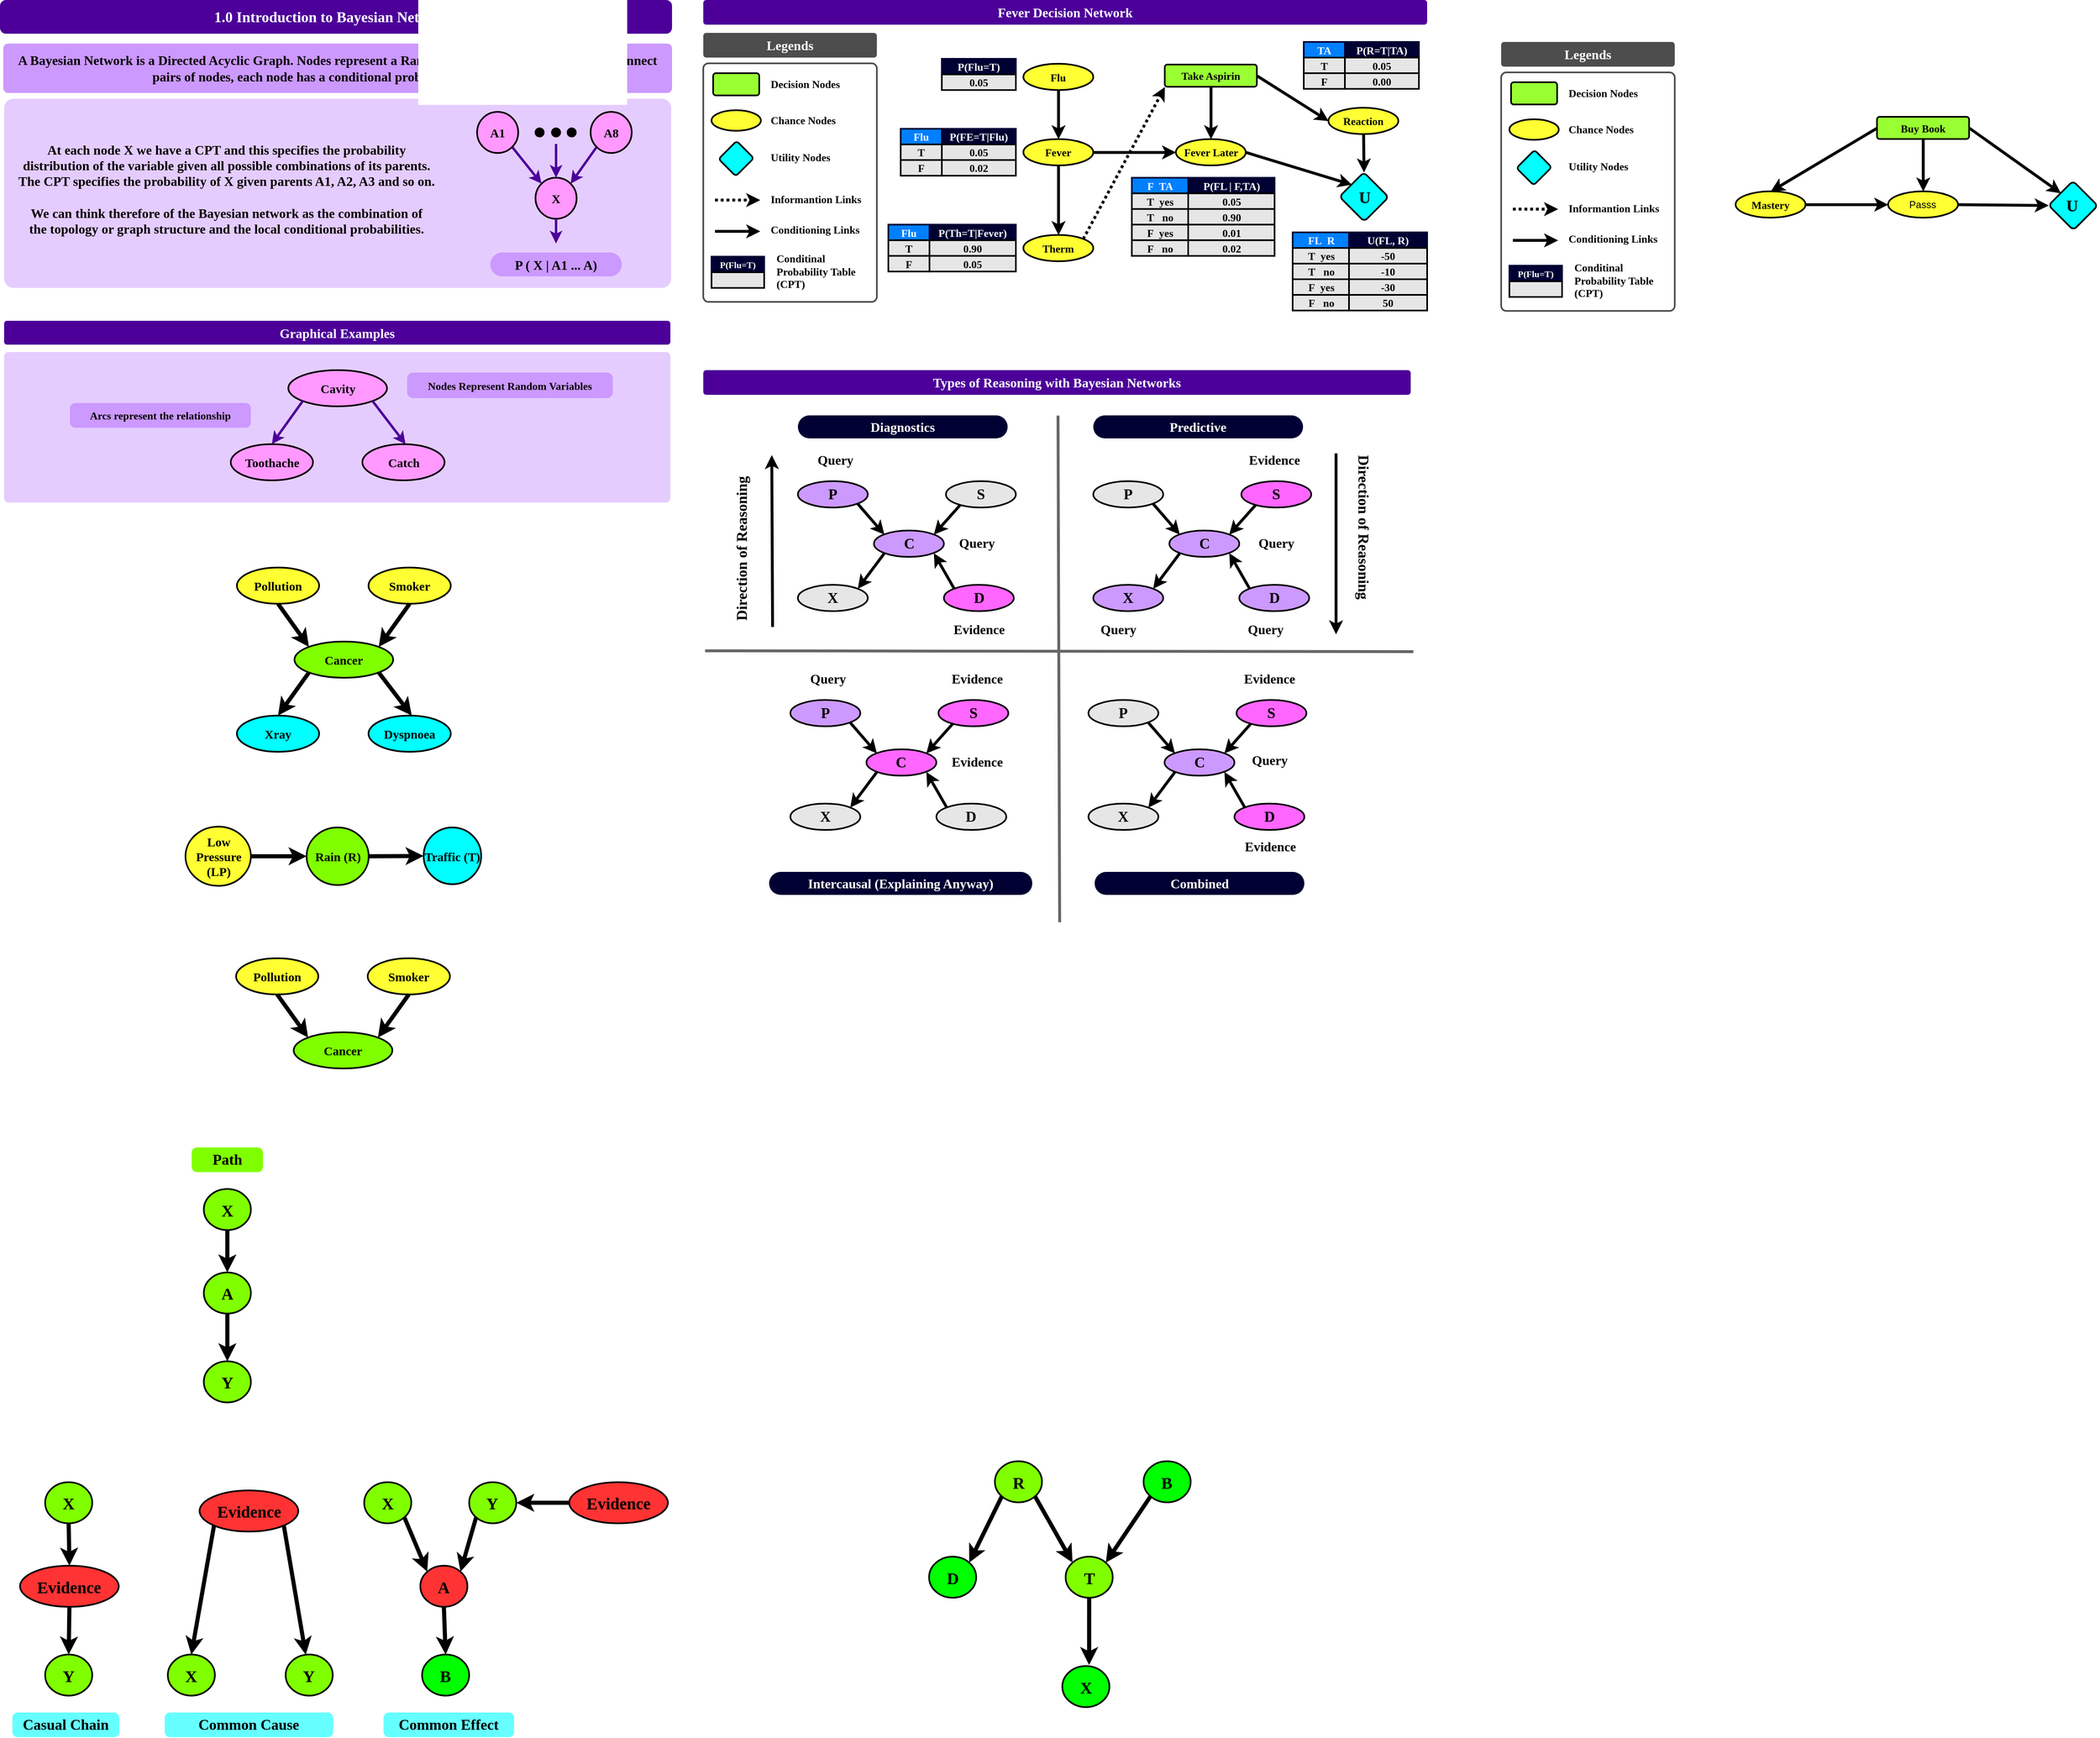 <mxfile version="25.0.1">
  <diagram name="Page-1" id="3yqpxKQvHaOyZTGhgoW6">
    <mxGraphModel dx="2848" dy="528" grid="1" gridSize="10" guides="1" tooltips="1" connect="1" arrows="1" fold="1" page="1" pageScale="1" pageWidth="850" pageHeight="1100" math="0" shadow="0">
      <root>
        <mxCell id="0" />
        <mxCell id="1" parent="0" />
        <mxCell id="jnla_d1RzsJCGpStfJez-10" value="" style="rounded=1;whiteSpace=wrap;html=1;fillColor=none;strokeColor=#4D4D4D;fontColor=#FFFFFF;arcSize=3;container=0;strokeWidth=2;" parent="1" vertex="1">
          <mxGeometry x="4270" y="3407" width="211" height="290" as="geometry" />
        </mxCell>
        <mxCell id="nk46r4_pkxUhkhJV1g_T-40" value="" style="rounded=1;whiteSpace=wrap;html=1;fillColor=#E5CCFF;strokeColor=none;fontColor=#FFFFFF;arcSize=5;container=0;fontSize=15;" parent="1" vertex="1">
          <mxGeometry x="3420" y="3450" width="811" height="230" as="geometry" />
        </mxCell>
        <mxCell id="nk46r4_pkxUhkhJV1g_T-12" value="" style="rounded=1;whiteSpace=wrap;html=1;fillColor=#E5CCFF;strokeColor=none;fontColor=#FFFFFF;arcSize=3;container=0;fontSize=15;" parent="1" vertex="1">
          <mxGeometry x="3420" y="3758" width="810" height="183" as="geometry" />
        </mxCell>
        <mxCell id="pB6tjZf9dUS_jM-rtNOT-37" value="&lt;font face=&quot;Comic Sans MS&quot;&gt;&lt;b&gt;1.0 Introduction to Bayesian Networks&lt;/b&gt;&lt;/font&gt;" style="rounded=1;whiteSpace=wrap;html=1;fillColor=#4C0099;strokeColor=none;fontColor=#FFFFFF;arcSize=18;container=0;fontSize=18;" parent="1" vertex="1">
          <mxGeometry x="3415" y="3330" width="817" height="41" as="geometry" />
        </mxCell>
        <mxCell id="pB6tjZf9dUS_jM-rtNOT-40" value="&lt;font face=&quot;Comic Sans MS&quot; color=&quot;#000000&quot;&gt;&lt;b&gt;A Bayesian Network is a Directed Acyclic Graph. Nodes represent a Random Variable and Directed Links connect pairs of nodes, each node has a conditional probaility table (CPT)&amp;nbsp;&lt;/b&gt;&lt;/font&gt;" style="rounded=1;whiteSpace=wrap;html=1;fillColor=#CC99FF;strokeColor=none;fontColor=#FFFFFF;arcSize=10;container=0;fontSize=16;" parent="1" vertex="1">
          <mxGeometry x="3419" y="3383" width="813" height="60" as="geometry" />
        </mxCell>
        <mxCell id="pB6tjZf9dUS_jM-rtNOT-41" value="&lt;b&gt;&lt;font style=&quot;&quot; face=&quot;Comic Sans MS&quot;&gt;&lt;span style=&quot;color: rgb(0, 0, 0); font-size: 16px; text-align: left;&quot;&gt;At each node X&amp;nbsp;&lt;/span&gt;&lt;span style=&quot;color: rgb(0, 0, 0); font-size: 16px; text-align: left;&quot;&gt;we have a CPT and this specifies the probability distribution of the variable given all possible combinations of its parents. The CPT specifies the probability of X given parents A1, A2, A3 and so on.&lt;/span&gt;&lt;/font&gt;&lt;/b&gt;&lt;div&gt;&lt;span style=&quot;color: rgb(0, 0, 0); font-size: 16px; text-align: left;&quot;&gt;&lt;b&gt;&lt;font face=&quot;Comic Sans MS&quot;&gt;&lt;br&gt;&lt;/font&gt;&lt;/b&gt;&lt;/span&gt;&lt;/div&gt;&lt;div&gt;&lt;b&gt;&lt;font style=&quot;&quot; face=&quot;Comic Sans MS&quot;&gt;&lt;span style=&quot;color: rgb(0, 0, 0); font-size: 16px; text-align: left;&quot;&gt;We can think therefore of the Bayesian network as the combination of the&amp;nbsp;&lt;/span&gt;&lt;span style=&quot;box-sizing: border-box; color: rgb(0, 0, 0); font-size: 16px; text-align: left;&quot;&gt;topology or graph structure&lt;/span&gt;&lt;span style=&quot;color: rgb(0, 0, 0); font-size: 16px; text-align: left;&quot;&gt;&amp;nbsp;and the&amp;nbsp;&lt;/span&gt;&lt;span style=&quot;box-sizing: border-box; color: rgb(0, 0, 0); font-size: 16px; text-align: left;&quot;&gt;local conditional probabilities&lt;/span&gt;&lt;span style=&quot;color: rgb(0, 0, 0); font-size: 16px; text-align: left;&quot;&gt;.&lt;/span&gt;&lt;/font&gt;&lt;/b&gt;&lt;span style=&quot;color: rgb(0, 0, 0); font-family: Roboto, &amp;quot;Helvetica Neue&amp;quot;, Arial, sans-serif; font-size: 16px; text-align: left; background-color: rgb(255, 255, 255);&quot;&gt;&lt;br&gt;&lt;/span&gt;&lt;/div&gt;" style="rounded=1;whiteSpace=wrap;html=1;fillColor=#E5CCFF;strokeColor=none;fontColor=#FFFFFF;arcSize=3;container=0;fontSize=15;" parent="1" vertex="1">
          <mxGeometry x="3433" y="3460" width="515" height="200" as="geometry" />
        </mxCell>
        <mxCell id="pB6tjZf9dUS_jM-rtNOT-42" value="&lt;font face=&quot;Comic Sans MS&quot;&gt;&lt;span style=&quot;font-size: 16px;&quot;&gt;&lt;b&gt;Graphical Examples&lt;/b&gt;&lt;/span&gt;&lt;/font&gt;" style="rounded=1;whiteSpace=wrap;html=1;fillColor=#4C0099;strokeColor=none;fontColor=#FFFFFF;arcSize=12;container=0;" parent="1" vertex="1">
          <mxGeometry x="3420" y="3720" width="810" height="29" as="geometry" />
        </mxCell>
        <mxCell id="nk46r4_pkxUhkhJV1g_T-1" value="&lt;font face=&quot;Comic Sans MS&quot; color=&quot;#000000&quot;&gt;&lt;span style=&quot;font-size: 15px;&quot;&gt;&lt;b&gt;Cavity&lt;/b&gt;&lt;/span&gt;&lt;/font&gt;" style="ellipse;whiteSpace=wrap;html=1;strokeWidth=2;fillColor=#FF99FF;strokeColor=#000000;" parent="1" vertex="1">
          <mxGeometry x="3765.5" y="3780" width="120" height="44" as="geometry" />
        </mxCell>
        <mxCell id="nk46r4_pkxUhkhJV1g_T-4" value="&lt;font face=&quot;Comic Sans MS&quot; color=&quot;#000000&quot;&gt;&lt;span style=&quot;font-size: 15px;&quot;&gt;&lt;b&gt;Toothache&lt;/b&gt;&lt;/span&gt;&lt;/font&gt;" style="ellipse;whiteSpace=wrap;html=1;strokeWidth=2;fillColor=#FF99FF;strokeColor=#000000;" parent="1" vertex="1">
          <mxGeometry x="3695.5" y="3870" width="100" height="44" as="geometry" />
        </mxCell>
        <mxCell id="nk46r4_pkxUhkhJV1g_T-5" value="&lt;font face=&quot;Comic Sans MS&quot; color=&quot;#000000&quot;&gt;&lt;span style=&quot;font-size: 15px;&quot;&gt;&lt;b&gt;Catch&lt;/b&gt;&lt;/span&gt;&lt;/font&gt;" style="ellipse;whiteSpace=wrap;html=1;strokeWidth=2;fillColor=#FF99FF;strokeColor=#000000;" parent="1" vertex="1">
          <mxGeometry x="3855.5" y="3870" width="100" height="44" as="geometry" />
        </mxCell>
        <mxCell id="nk46r4_pkxUhkhJV1g_T-8" value="" style="endArrow=classic;html=1;rounded=0;exitX=0;exitY=1;exitDx=0;exitDy=0;entryX=0.5;entryY=0;entryDx=0;entryDy=0;strokeWidth=3;strokeColor=#4C0099;" parent="1" source="nk46r4_pkxUhkhJV1g_T-1" target="nk46r4_pkxUhkhJV1g_T-4" edge="1">
          <mxGeometry width="50" height="50" relative="1" as="geometry">
            <mxPoint x="3895.5" y="3810" as="sourcePoint" />
            <mxPoint x="3945.5" y="3760" as="targetPoint" />
          </mxGeometry>
        </mxCell>
        <mxCell id="nk46r4_pkxUhkhJV1g_T-9" value="" style="endArrow=classic;html=1;rounded=0;exitX=1;exitY=1;exitDx=0;exitDy=0;entryX=0.526;entryY=0.002;entryDx=0;entryDy=0;strokeWidth=3;strokeColor=#4C0099;entryPerimeter=0;" parent="1" source="nk46r4_pkxUhkhJV1g_T-1" target="nk46r4_pkxUhkhJV1g_T-5" edge="1">
          <mxGeometry width="50" height="50" relative="1" as="geometry">
            <mxPoint x="3783.5" y="3828" as="sourcePoint" />
            <mxPoint x="3735.5" y="3880" as="targetPoint" />
          </mxGeometry>
        </mxCell>
        <mxCell id="nk46r4_pkxUhkhJV1g_T-10" value="&lt;font color=&quot;#000000&quot; face=&quot;Comic Sans MS&quot;&gt;&lt;b&gt;Nodes Represent Random Variables&lt;/b&gt;&lt;/font&gt;" style="rounded=1;whiteSpace=wrap;html=1;fillColor=#CC99FF;strokeColor=none;fontColor=#FFFFFF;arcSize=23;container=0;fontSize=13;" parent="1" vertex="1">
          <mxGeometry x="3910" y="3783" width="250" height="31" as="geometry" />
        </mxCell>
        <mxCell id="nk46r4_pkxUhkhJV1g_T-11" value="&lt;font color=&quot;#000000&quot; face=&quot;Comic Sans MS&quot;&gt;&lt;b&gt;Arcs represent the relationship&lt;/b&gt;&lt;/font&gt;" style="rounded=1;whiteSpace=wrap;html=1;fillColor=#CC99FF;strokeColor=none;fontColor=#FFFFFF;arcSize=22;container=0;fontSize=13;" parent="1" vertex="1">
          <mxGeometry x="3500" y="3820" width="220" height="30" as="geometry" />
        </mxCell>
        <mxCell id="nk46r4_pkxUhkhJV1g_T-41" value="" style="endArrow=classic;html=1;rounded=0;exitX=0;exitY=1;exitDx=0;exitDy=0;entryX=1;entryY=0;entryDx=0;entryDy=0;strokeWidth=3;strokeColor=#4C0099;" parent="1" source="nk46r4_pkxUhkhJV1g_T-38" target="nk46r4_pkxUhkhJV1g_T-39" edge="1">
          <mxGeometry width="50" height="50" relative="1" as="geometry">
            <mxPoint x="3904" y="3830" as="sourcePoint" />
            <mxPoint x="3944" y="3883" as="targetPoint" />
          </mxGeometry>
        </mxCell>
        <mxCell id="nk46r4_pkxUhkhJV1g_T-42" value="" style="endArrow=classic;html=1;rounded=0;exitX=1;exitY=1;exitDx=0;exitDy=0;entryX=0;entryY=0;entryDx=0;entryDy=0;strokeWidth=3;strokeColor=#4C0099;" parent="1" source="nk46r4_pkxUhkhJV1g_T-37" target="nk46r4_pkxUhkhJV1g_T-39" edge="1">
          <mxGeometry width="50" height="50" relative="1" as="geometry">
            <mxPoint x="4158" y="3519" as="sourcePoint" />
            <mxPoint x="4119" y="3563" as="targetPoint" />
          </mxGeometry>
        </mxCell>
        <mxCell id="nk46r4_pkxUhkhJV1g_T-37" value="&lt;font face=&quot;Comic Sans MS&quot; color=&quot;#000000&quot;&gt;&lt;span style=&quot;font-size: 15px;&quot;&gt;&lt;b&gt;A1&lt;/b&gt;&lt;/span&gt;&lt;/font&gt;" style="ellipse;whiteSpace=wrap;html=1;strokeWidth=2;fillColor=#FF99FF;strokeColor=#000000;" parent="1" vertex="1">
          <mxGeometry x="3995" y="3466" width="50" height="50" as="geometry" />
        </mxCell>
        <mxCell id="nk46r4_pkxUhkhJV1g_T-38" value="&lt;font face=&quot;Comic Sans MS&quot; color=&quot;#000000&quot;&gt;&lt;span style=&quot;font-size: 15px;&quot;&gt;&lt;b&gt;A8&lt;/b&gt;&lt;/span&gt;&lt;/font&gt;" style="ellipse;whiteSpace=wrap;html=1;strokeWidth=2;fillColor=#FF99FF;strokeColor=#000000;" parent="1" vertex="1">
          <mxGeometry x="4133" y="3466" width="50" height="50" as="geometry" />
        </mxCell>
        <mxCell id="nk46r4_pkxUhkhJV1g_T-39" value="&lt;font face=&quot;Comic Sans MS&quot; color=&quot;#000000&quot;&gt;&lt;span style=&quot;font-size: 15px;&quot;&gt;&lt;b&gt;X&lt;/b&gt;&lt;/span&gt;&lt;/font&gt;" style="ellipse;whiteSpace=wrap;html=1;strokeWidth=2;fillColor=#FF99FF;strokeColor=#000000;" parent="1" vertex="1">
          <mxGeometry x="4066" y="3546" width="50" height="50" as="geometry" />
        </mxCell>
        <mxCell id="nk46r4_pkxUhkhJV1g_T-43" value="" style="ellipse;whiteSpace=wrap;html=1;strokeWidth=2;fillColor=#000000;strokeColor=#000000;" parent="1" vertex="1">
          <mxGeometry x="4066" y="3486" width="10" height="10" as="geometry" />
        </mxCell>
        <mxCell id="nk46r4_pkxUhkhJV1g_T-44" value="" style="ellipse;whiteSpace=wrap;html=1;strokeWidth=2;fillColor=#000000;strokeColor=#000000;" parent="1" vertex="1">
          <mxGeometry x="4086" y="3486" width="10" height="10" as="geometry" />
        </mxCell>
        <mxCell id="nk46r4_pkxUhkhJV1g_T-45" value="" style="ellipse;whiteSpace=wrap;html=1;strokeWidth=2;fillColor=#000000;strokeColor=#000000;" parent="1" vertex="1">
          <mxGeometry x="4105" y="3486" width="10" height="10" as="geometry" />
        </mxCell>
        <mxCell id="nk46r4_pkxUhkhJV1g_T-46" value="" style="endArrow=classic;html=1;rounded=0;entryX=0.5;entryY=0;entryDx=0;entryDy=0;strokeWidth=3;strokeColor=#4C0099;" parent="1" target="nk46r4_pkxUhkhJV1g_T-39" edge="1">
          <mxGeometry width="50" height="50" relative="1" as="geometry">
            <mxPoint x="4091" y="3505" as="sourcePoint" />
            <mxPoint x="4119" y="3563" as="targetPoint" />
          </mxGeometry>
        </mxCell>
        <mxCell id="nk46r4_pkxUhkhJV1g_T-47" value="" style="endArrow=classic;html=1;rounded=0;strokeWidth=3;strokeColor=#4C0099;exitX=0.5;exitY=1;exitDx=0;exitDy=0;" parent="1" source="nk46r4_pkxUhkhJV1g_T-39" edge="1">
          <mxGeometry width="50" height="50" relative="1" as="geometry">
            <mxPoint x="4094.83" y="3606" as="sourcePoint" />
            <mxPoint x="4091" y="3626" as="targetPoint" />
          </mxGeometry>
        </mxCell>
        <mxCell id="nk46r4_pkxUhkhJV1g_T-48" value="&lt;div&gt;&lt;span style=&quot;color: rgb(0, 0, 0); font-size: 16px; text-align: left;&quot;&gt;&lt;font style=&quot;&quot; face=&quot;Comic Sans MS&quot;&gt;&lt;b style=&quot;&quot;&gt;P ( X | A1 ... A)&lt;/b&gt;&lt;/font&gt;&lt;/span&gt;&lt;/div&gt;" style="rounded=1;whiteSpace=wrap;html=1;fillColor=#CC99FF;strokeColor=none;fontColor=#FFFFFF;arcSize=50;container=0;fontSize=15;" parent="1" vertex="1">
          <mxGeometry x="4011" y="3637" width="160" height="29" as="geometry" />
        </mxCell>
        <mxCell id="nk46r4_pkxUhkhJV1g_T-60" value="&lt;font face=&quot;Comic Sans MS&quot; color=&quot;#000000&quot;&gt;&lt;span style=&quot;font-size: 15px;&quot;&gt;&lt;b&gt;Cancer&lt;/b&gt;&lt;/span&gt;&lt;/font&gt;" style="ellipse;whiteSpace=wrap;html=1;strokeWidth=2;fillColor=#80FF00;strokeColor=#000000;" parent="1" vertex="1">
          <mxGeometry x="3773" y="4110" width="120" height="44" as="geometry" />
        </mxCell>
        <mxCell id="nk46r4_pkxUhkhJV1g_T-61" value="&lt;font face=&quot;Comic Sans MS&quot; color=&quot;#000000&quot;&gt;&lt;span style=&quot;font-size: 15px;&quot;&gt;&lt;b&gt;Xray&lt;/b&gt;&lt;/span&gt;&lt;/font&gt;" style="ellipse;whiteSpace=wrap;html=1;strokeWidth=2;fillColor=#00FFFF;strokeColor=#000000;" parent="1" vertex="1">
          <mxGeometry x="3703" y="4200" width="100" height="44" as="geometry" />
        </mxCell>
        <mxCell id="nk46r4_pkxUhkhJV1g_T-62" value="&lt;font face=&quot;Comic Sans MS&quot; color=&quot;#000000&quot;&gt;&lt;span style=&quot;font-size: 15px;&quot;&gt;&lt;b&gt;Dyspnoea&lt;/b&gt;&lt;/span&gt;&lt;/font&gt;" style="ellipse;whiteSpace=wrap;html=1;strokeWidth=2;fillColor=#00FFFF;strokeColor=#000000;" parent="1" vertex="1">
          <mxGeometry x="3863" y="4200" width="100" height="44" as="geometry" />
        </mxCell>
        <mxCell id="nk46r4_pkxUhkhJV1g_T-63" value="" style="endArrow=classic;html=1;rounded=0;exitX=0;exitY=1;exitDx=0;exitDy=0;entryX=0.5;entryY=0;entryDx=0;entryDy=0;strokeWidth=5;strokeColor=#000000;" parent="1" source="nk46r4_pkxUhkhJV1g_T-60" target="nk46r4_pkxUhkhJV1g_T-61" edge="1">
          <mxGeometry width="50" height="50" relative="1" as="geometry">
            <mxPoint x="3903" y="4140" as="sourcePoint" />
            <mxPoint x="3953" y="4090" as="targetPoint" />
          </mxGeometry>
        </mxCell>
        <mxCell id="nk46r4_pkxUhkhJV1g_T-64" value="" style="endArrow=classic;html=1;rounded=0;exitX=1;exitY=1;exitDx=0;exitDy=0;entryX=0.526;entryY=0.002;entryDx=0;entryDy=0;strokeWidth=5;strokeColor=#000000;entryPerimeter=0;" parent="1" source="nk46r4_pkxUhkhJV1g_T-60" target="nk46r4_pkxUhkhJV1g_T-62" edge="1">
          <mxGeometry width="50" height="50" relative="1" as="geometry">
            <mxPoint x="3791" y="4158" as="sourcePoint" />
            <mxPoint x="3743" y="4210" as="targetPoint" />
          </mxGeometry>
        </mxCell>
        <mxCell id="nk46r4_pkxUhkhJV1g_T-65" value="&lt;font face=&quot;Comic Sans MS&quot; color=&quot;#000000&quot;&gt;&lt;span style=&quot;font-size: 15px;&quot;&gt;&lt;b&gt;Pollution&lt;/b&gt;&lt;/span&gt;&lt;/font&gt;" style="ellipse;whiteSpace=wrap;html=1;strokeWidth=2;fillColor=#FFFF33;strokeColor=#000000;" parent="1" vertex="1">
          <mxGeometry x="3703" y="4020" width="100" height="44" as="geometry" />
        </mxCell>
        <mxCell id="nk46r4_pkxUhkhJV1g_T-66" value="&lt;font face=&quot;Comic Sans MS&quot; color=&quot;#000000&quot;&gt;&lt;span style=&quot;font-size: 15px;&quot;&gt;&lt;b&gt;Smoker&lt;/b&gt;&lt;/span&gt;&lt;/font&gt;" style="ellipse;whiteSpace=wrap;html=1;strokeWidth=2;fillColor=#FFFF33;strokeColor=#000000;" parent="1" vertex="1">
          <mxGeometry x="3863" y="4020" width="100" height="44" as="geometry" />
        </mxCell>
        <mxCell id="nk46r4_pkxUhkhJV1g_T-67" value="" style="endArrow=classic;html=1;rounded=0;exitX=0.5;exitY=1;exitDx=0;exitDy=0;strokeWidth=5;strokeColor=#000000;entryX=1;entryY=0;entryDx=0;entryDy=0;" parent="1" source="nk46r4_pkxUhkhJV1g_T-66" target="nk46r4_pkxUhkhJV1g_T-60" edge="1">
          <mxGeometry width="50" height="50" relative="1" as="geometry">
            <mxPoint x="3886.5" y="4157" as="sourcePoint" />
            <mxPoint x="3925.5" y="4210" as="targetPoint" />
          </mxGeometry>
        </mxCell>
        <mxCell id="nk46r4_pkxUhkhJV1g_T-68" value="" style="endArrow=classic;html=1;rounded=0;exitX=0.5;exitY=1;exitDx=0;exitDy=0;strokeWidth=5;strokeColor=#000000;entryX=0;entryY=0;entryDx=0;entryDy=0;" parent="1" source="nk46r4_pkxUhkhJV1g_T-65" target="nk46r4_pkxUhkhJV1g_T-60" edge="1">
          <mxGeometry width="50" height="50" relative="1" as="geometry">
            <mxPoint x="3923.5" y="4074" as="sourcePoint" />
            <mxPoint x="3866.5" y="4122" as="targetPoint" />
          </mxGeometry>
        </mxCell>
        <mxCell id="nk46r4_pkxUhkhJV1g_T-69" value="" style="rounded=1;whiteSpace=wrap;html=1;fillColor=none;strokeColor=none;fontColor=#FFFFFF;arcSize=3;container=0;fontSize=15;" parent="1" vertex="1">
          <mxGeometry x="3420" y="4012" width="258" height="240" as="geometry" />
        </mxCell>
        <mxCell id="nk46r4_pkxUhkhJV1g_T-70" value="" style="rounded=1;whiteSpace=wrap;html=1;fillColor=none;strokeColor=none;fontColor=#FFFFFF;arcSize=3;container=0;fontSize=15;" parent="1" vertex="1">
          <mxGeometry x="3970" y="4020" width="258" height="240" as="geometry" />
        </mxCell>
        <mxCell id="nk46r4_pkxUhkhJV1g_T-71" value="&lt;font face=&quot;Comic Sans MS&quot; color=&quot;#000000&quot;&gt;&lt;span style=&quot;font-size: 15px;&quot;&gt;&lt;b&gt;Rain (R)&lt;/b&gt;&lt;/span&gt;&lt;/font&gt;" style="ellipse;whiteSpace=wrap;html=1;strokeWidth=2;fillColor=#80FF00;strokeColor=#000000;" parent="1" vertex="1">
          <mxGeometry x="3787.75" y="4336" width="75.5" height="70" as="geometry" />
        </mxCell>
        <mxCell id="nk46r4_pkxUhkhJV1g_T-72" value="&lt;font face=&quot;Comic Sans MS&quot; color=&quot;#000000&quot;&gt;&lt;span style=&quot;font-size: 15px;&quot;&gt;&lt;b&gt;Traffic (T)&lt;/b&gt;&lt;/span&gt;&lt;/font&gt;" style="ellipse;whiteSpace=wrap;html=1;strokeWidth=2;fillColor=#00FFFF;strokeColor=#000000;" parent="1" vertex="1">
          <mxGeometry x="3930" y="4336" width="70" height="69" as="geometry" />
        </mxCell>
        <mxCell id="nk46r4_pkxUhkhJV1g_T-74" value="" style="endArrow=classic;html=1;rounded=0;exitX=1;exitY=0.5;exitDx=0;exitDy=0;strokeWidth=5;strokeColor=#000000;" parent="1" source="nk46r4_pkxUhkhJV1g_T-71" target="nk46r4_pkxUhkhJV1g_T-72" edge="1">
          <mxGeometry width="50" height="50" relative="1" as="geometry">
            <mxPoint x="3902" y="4383" as="sourcePoint" />
            <mxPoint x="3952" y="4333" as="targetPoint" />
          </mxGeometry>
        </mxCell>
        <mxCell id="nk46r4_pkxUhkhJV1g_T-76" value="&lt;font face=&quot;Comic Sans MS&quot; color=&quot;#000000&quot;&gt;&lt;span style=&quot;font-size: 15px;&quot;&gt;&lt;b&gt;Low Pressure (LP)&lt;/b&gt;&lt;/span&gt;&lt;/font&gt;" style="ellipse;whiteSpace=wrap;html=1;strokeWidth=2;fillColor=#FFFF33;strokeColor=#000000;" parent="1" vertex="1">
          <mxGeometry x="3640.5" y="4335" width="79.5" height="72" as="geometry" />
        </mxCell>
        <mxCell id="nk46r4_pkxUhkhJV1g_T-80" value="" style="rounded=1;whiteSpace=wrap;html=1;fillColor=none;strokeColor=none;fontColor=#FFFFFF;arcSize=3;container=0;fontSize=15;" parent="1" vertex="1">
          <mxGeometry x="3419" y="4305" width="171" height="120" as="geometry" />
        </mxCell>
        <mxCell id="nk46r4_pkxUhkhJV1g_T-81" value="" style="rounded=1;whiteSpace=wrap;html=1;fillColor=none;strokeColor=none;fontColor=#FFFFFF;arcSize=3;container=0;fontSize=15;" parent="1" vertex="1">
          <mxGeometry x="4070" y="4305" width="157" height="120" as="geometry" />
        </mxCell>
        <mxCell id="nk46r4_pkxUhkhJV1g_T-82" value="" style="endArrow=classic;html=1;rounded=0;exitX=1;exitY=0.5;exitDx=0;exitDy=0;strokeWidth=5;strokeColor=#000000;entryX=0;entryY=0.5;entryDx=0;entryDy=0;" parent="1" source="nk46r4_pkxUhkhJV1g_T-76" target="nk46r4_pkxUhkhJV1g_T-71" edge="1">
          <mxGeometry width="50" height="50" relative="1" as="geometry">
            <mxPoint x="3871" y="4381" as="sourcePoint" />
            <mxPoint x="3940" y="4381" as="targetPoint" />
          </mxGeometry>
        </mxCell>
        <mxCell id="nk46r4_pkxUhkhJV1g_T-90" value="&lt;font face=&quot;Comic Sans MS&quot; color=&quot;#000000&quot;&gt;&lt;span style=&quot;font-size: 15px;&quot;&gt;&lt;b&gt;Cancer&lt;/b&gt;&lt;/span&gt;&lt;/font&gt;" style="ellipse;whiteSpace=wrap;html=1;strokeWidth=2;fillColor=#80FF00;strokeColor=#000000;" parent="1" vertex="1">
          <mxGeometry x="3772" y="4585" width="120" height="44" as="geometry" />
        </mxCell>
        <mxCell id="nk46r4_pkxUhkhJV1g_T-95" value="&lt;font face=&quot;Comic Sans MS&quot; color=&quot;#000000&quot;&gt;&lt;span style=&quot;font-size: 15px;&quot;&gt;&lt;b&gt;Pollution&lt;/b&gt;&lt;/span&gt;&lt;/font&gt;" style="ellipse;whiteSpace=wrap;html=1;strokeWidth=2;fillColor=#FFFF33;strokeColor=#000000;" parent="1" vertex="1">
          <mxGeometry x="3702" y="4495" width="100" height="44" as="geometry" />
        </mxCell>
        <mxCell id="nk46r4_pkxUhkhJV1g_T-96" value="&lt;font face=&quot;Comic Sans MS&quot; color=&quot;#000000&quot;&gt;&lt;span style=&quot;font-size: 15px;&quot;&gt;&lt;b&gt;Smoker&lt;/b&gt;&lt;/span&gt;&lt;/font&gt;" style="ellipse;whiteSpace=wrap;html=1;strokeWidth=2;fillColor=#FFFF33;strokeColor=#000000;" parent="1" vertex="1">
          <mxGeometry x="3862" y="4495" width="100" height="44" as="geometry" />
        </mxCell>
        <mxCell id="nk46r4_pkxUhkhJV1g_T-97" value="" style="endArrow=classic;html=1;rounded=0;exitX=0.5;exitY=1;exitDx=0;exitDy=0;strokeWidth=5;strokeColor=#000000;entryX=1;entryY=0;entryDx=0;entryDy=0;" parent="1" source="nk46r4_pkxUhkhJV1g_T-96" target="nk46r4_pkxUhkhJV1g_T-90" edge="1">
          <mxGeometry width="50" height="50" relative="1" as="geometry">
            <mxPoint x="3885.5" y="4632" as="sourcePoint" />
            <mxPoint x="3924.5" y="4685" as="targetPoint" />
          </mxGeometry>
        </mxCell>
        <mxCell id="nk46r4_pkxUhkhJV1g_T-98" value="" style="endArrow=classic;html=1;rounded=0;exitX=0.5;exitY=1;exitDx=0;exitDy=0;strokeWidth=5;strokeColor=#000000;entryX=0;entryY=0;entryDx=0;entryDy=0;" parent="1" source="nk46r4_pkxUhkhJV1g_T-95" target="nk46r4_pkxUhkhJV1g_T-90" edge="1">
          <mxGeometry width="50" height="50" relative="1" as="geometry">
            <mxPoint x="3922.5" y="4549" as="sourcePoint" />
            <mxPoint x="3865.5" y="4597" as="targetPoint" />
          </mxGeometry>
        </mxCell>
        <mxCell id="nk46r4_pkxUhkhJV1g_T-99" value="" style="rounded=1;whiteSpace=wrap;html=1;fillColor=none;strokeColor=none;fontColor=#FFFFFF;arcSize=3;container=0;fontSize=15;" parent="1" vertex="1">
          <mxGeometry x="3419" y="4487" width="258" height="158" as="geometry" />
        </mxCell>
        <mxCell id="nk46r4_pkxUhkhJV1g_T-100" value="" style="rounded=1;whiteSpace=wrap;html=1;fillColor=none;strokeColor=none;fontColor=#FFFFFF;arcSize=3;container=0;fontSize=15;" parent="1" vertex="1">
          <mxGeometry x="3969" y="4495" width="258" height="150" as="geometry" />
        </mxCell>
        <mxCell id="nk46r4_pkxUhkhJV1g_T-101" value="&lt;font style=&quot;font-size: 20px;&quot; face=&quot;Comic Sans MS&quot; color=&quot;#000000&quot;&gt;&lt;b style=&quot;&quot;&gt;X&lt;/b&gt;&lt;/font&gt;" style="ellipse;whiteSpace=wrap;html=1;strokeWidth=2;fillColor=#80FF00;strokeColor=#000000;" parent="1" vertex="1">
          <mxGeometry x="3662.75" y="4775.5" width="57.25" height="50" as="geometry" />
        </mxCell>
        <mxCell id="nk46r4_pkxUhkhJV1g_T-103" value="" style="endArrow=classic;html=1;rounded=0;exitX=0.5;exitY=1;exitDx=0;exitDy=0;strokeWidth=5;strokeColor=#000000;entryX=0.5;entryY=0;entryDx=0;entryDy=0;" parent="1" source="nk46r4_pkxUhkhJV1g_T-101" target="nk46r4_pkxUhkhJV1g_T-108" edge="1">
          <mxGeometry width="50" height="50" relative="1" as="geometry">
            <mxPoint x="3904" y="4813" as="sourcePoint" />
            <mxPoint x="3954" y="4763" as="targetPoint" />
          </mxGeometry>
        </mxCell>
        <mxCell id="nk46r4_pkxUhkhJV1g_T-108" value="&lt;font style=&quot;font-size: 20px;&quot; face=&quot;Comic Sans MS&quot; color=&quot;#000000&quot;&gt;&lt;b style=&quot;&quot;&gt;A&lt;/b&gt;&lt;/font&gt;" style="ellipse;whiteSpace=wrap;html=1;strokeWidth=2;fillColor=#80FF00;strokeColor=#000000;" parent="1" vertex="1">
          <mxGeometry x="3662.75" y="4877" width="57.25" height="50" as="geometry" />
        </mxCell>
        <mxCell id="nk46r4_pkxUhkhJV1g_T-109" value="&lt;font style=&quot;font-size: 20px;&quot; face=&quot;Comic Sans MS&quot; color=&quot;#000000&quot;&gt;&lt;b style=&quot;&quot;&gt;Y&lt;/b&gt;&lt;/font&gt;" style="ellipse;whiteSpace=wrap;html=1;strokeWidth=2;fillColor=#80FF00;strokeColor=#000000;" parent="1" vertex="1">
          <mxGeometry x="3662.75" y="4985" width="57.25" height="50" as="geometry" />
        </mxCell>
        <mxCell id="nk46r4_pkxUhkhJV1g_T-112" value="" style="endArrow=classic;html=1;rounded=0;exitX=0.5;exitY=1;exitDx=0;exitDy=0;strokeWidth=5;strokeColor=#000000;entryX=0.5;entryY=0;entryDx=0;entryDy=0;" parent="1" source="nk46r4_pkxUhkhJV1g_T-108" target="nk46r4_pkxUhkhJV1g_T-109" edge="1">
          <mxGeometry width="50" height="50" relative="1" as="geometry">
            <mxPoint x="3701" y="4836" as="sourcePoint" />
            <mxPoint x="3701" y="4885" as="targetPoint" />
          </mxGeometry>
        </mxCell>
        <mxCell id="nk46r4_pkxUhkhJV1g_T-123" value="" style="rounded=1;whiteSpace=wrap;html=1;fillColor=none;strokeColor=none;fontColor=#FFFFFF;arcSize=3;container=0;fontSize=15;" parent="1" vertex="1">
          <mxGeometry x="3433" y="4726" width="184" height="319" as="geometry" />
        </mxCell>
        <mxCell id="nk46r4_pkxUhkhJV1g_T-124" value="&lt;font face=&quot;Comic Sans MS&quot; color=&quot;#000000&quot;&gt;&lt;b&gt;Path&lt;/b&gt;&lt;/font&gt;" style="rounded=1;whiteSpace=wrap;html=1;fillColor=#80FF00;strokeColor=none;fontColor=#FFFFFF;arcSize=22;container=0;fontSize=18;" parent="1" vertex="1">
          <mxGeometry x="3648" y="4725" width="86.75" height="30" as="geometry" />
        </mxCell>
        <mxCell id="nk46r4_pkxUhkhJV1g_T-127" value="&lt;font style=&quot;font-size: 20px;&quot; face=&quot;Comic Sans MS&quot; color=&quot;#000000&quot;&gt;&lt;b style=&quot;&quot;&gt;X&lt;/b&gt;&lt;/font&gt;" style="ellipse;whiteSpace=wrap;html=1;strokeWidth=2;fillColor=#80FF00;strokeColor=#000000;" parent="1" vertex="1">
          <mxGeometry x="3469.88" y="5132" width="57.25" height="50" as="geometry" />
        </mxCell>
        <mxCell id="nk46r4_pkxUhkhJV1g_T-128" value="" style="endArrow=classic;html=1;rounded=0;exitX=0.5;exitY=1;exitDx=0;exitDy=0;strokeWidth=5;strokeColor=#000000;entryX=0.5;entryY=0;entryDx=0;entryDy=0;" parent="1" source="nk46r4_pkxUhkhJV1g_T-127" target="nk46r4_pkxUhkhJV1g_T-129" edge="1">
          <mxGeometry width="50" height="50" relative="1" as="geometry">
            <mxPoint x="3711.13" y="5169.5" as="sourcePoint" />
            <mxPoint x="3761.13" y="5119.5" as="targetPoint" />
          </mxGeometry>
        </mxCell>
        <mxCell id="nk46r4_pkxUhkhJV1g_T-129" value="&lt;font style=&quot;font-size: 20px;&quot; face=&quot;Comic Sans MS&quot; color=&quot;#000000&quot;&gt;&lt;b style=&quot;&quot;&gt;Evidence&lt;/b&gt;&lt;/font&gt;" style="ellipse;whiteSpace=wrap;html=1;strokeWidth=2;fillColor=#FF3333;strokeColor=#000000;" parent="1" vertex="1">
          <mxGeometry x="3439.38" y="5233.5" width="120" height="50" as="geometry" />
        </mxCell>
        <mxCell id="nk46r4_pkxUhkhJV1g_T-130" value="&lt;font style=&quot;font-size: 20px;&quot; face=&quot;Comic Sans MS&quot; color=&quot;#000000&quot;&gt;&lt;b style=&quot;&quot;&gt;Y&lt;/b&gt;&lt;/font&gt;" style="ellipse;whiteSpace=wrap;html=1;strokeWidth=2;fillColor=#80FF00;strokeColor=#000000;" parent="1" vertex="1">
          <mxGeometry x="3469.88" y="5341.5" width="57.25" height="50" as="geometry" />
        </mxCell>
        <mxCell id="nk46r4_pkxUhkhJV1g_T-131" value="" style="endArrow=classic;html=1;rounded=0;exitX=0.5;exitY=1;exitDx=0;exitDy=0;strokeWidth=5;strokeColor=#000000;entryX=0.5;entryY=0;entryDx=0;entryDy=0;" parent="1" source="nk46r4_pkxUhkhJV1g_T-129" target="nk46r4_pkxUhkhJV1g_T-130" edge="1">
          <mxGeometry width="50" height="50" relative="1" as="geometry">
            <mxPoint x="3508.13" y="5192.5" as="sourcePoint" />
            <mxPoint x="3508.13" y="5241.5" as="targetPoint" />
          </mxGeometry>
        </mxCell>
        <mxCell id="nk46r4_pkxUhkhJV1g_T-132" value="&lt;font style=&quot;font-size: 20px;&quot; face=&quot;Comic Sans MS&quot; color=&quot;#000000&quot;&gt;&lt;b style=&quot;&quot;&gt;Evidence&lt;/b&gt;&lt;/font&gt;" style="ellipse;whiteSpace=wrap;html=1;strokeWidth=2;fillColor=#FF3333;strokeColor=#000000;" parent="1" vertex="1">
          <mxGeometry x="3657.62" y="5142" width="120" height="50" as="geometry" />
        </mxCell>
        <mxCell id="nk46r4_pkxUhkhJV1g_T-133" value="&lt;font style=&quot;font-size: 20px;&quot; face=&quot;Comic Sans MS&quot; color=&quot;#000000&quot;&gt;&lt;b style=&quot;&quot;&gt;X&lt;/b&gt;&lt;/font&gt;" style="ellipse;whiteSpace=wrap;html=1;strokeWidth=2;fillColor=#80FF00;strokeColor=#000000;" parent="1" vertex="1">
          <mxGeometry x="3619" y="5341.5" width="57.25" height="50" as="geometry" />
        </mxCell>
        <mxCell id="nk46r4_pkxUhkhJV1g_T-134" value="&lt;font style=&quot;font-size: 20px;&quot; face=&quot;Comic Sans MS&quot; color=&quot;#000000&quot;&gt;&lt;b style=&quot;&quot;&gt;Y&lt;/b&gt;&lt;/font&gt;" style="ellipse;whiteSpace=wrap;html=1;strokeWidth=2;fillColor=#80FF00;strokeColor=#000000;" parent="1" vertex="1">
          <mxGeometry x="3762.25" y="5341.5" width="57.25" height="50" as="geometry" />
        </mxCell>
        <mxCell id="nk46r4_pkxUhkhJV1g_T-135" value="" style="endArrow=classic;html=1;rounded=0;exitX=0;exitY=1;exitDx=0;exitDy=0;strokeWidth=5;strokeColor=#000000;entryX=0.5;entryY=0;entryDx=0;entryDy=0;" parent="1" source="nk46r4_pkxUhkhJV1g_T-132" target="nk46r4_pkxUhkhJV1g_T-133" edge="1">
          <mxGeometry width="50" height="50" relative="1" as="geometry">
            <mxPoint x="3550" y="5294" as="sourcePoint" />
            <mxPoint x="3550" y="5352" as="targetPoint" />
          </mxGeometry>
        </mxCell>
        <mxCell id="nk46r4_pkxUhkhJV1g_T-136" value="" style="endArrow=classic;html=1;rounded=0;exitX=1;exitY=1;exitDx=0;exitDy=0;strokeWidth=5;strokeColor=#000000;" parent="1" source="nk46r4_pkxUhkhJV1g_T-132" target="nk46r4_pkxUhkhJV1g_T-134" edge="1">
          <mxGeometry width="50" height="50" relative="1" as="geometry">
            <mxPoint x="3685" y="5195" as="sourcePoint" />
            <mxPoint x="3668" y="5352" as="targetPoint" />
          </mxGeometry>
        </mxCell>
        <mxCell id="nk46r4_pkxUhkhJV1g_T-137" value="&lt;font style=&quot;font-size: 20px;&quot; face=&quot;Comic Sans MS&quot; color=&quot;#000000&quot;&gt;&lt;b style=&quot;&quot;&gt;X&lt;/b&gt;&lt;/font&gt;" style="ellipse;whiteSpace=wrap;html=1;strokeWidth=2;fillColor=#80FF00;strokeColor=#000000;" parent="1" vertex="1">
          <mxGeometry x="3857.75" y="5132" width="57.25" height="50" as="geometry" />
        </mxCell>
        <mxCell id="nk46r4_pkxUhkhJV1g_T-138" value="&lt;font face=&quot;Comic Sans MS&quot; color=&quot;#000000&quot;&gt;&lt;span style=&quot;font-size: 20px;&quot;&gt;&lt;b&gt;Y&lt;/b&gt;&lt;/span&gt;&lt;/font&gt;" style="ellipse;whiteSpace=wrap;html=1;strokeWidth=2;fillColor=#80FF00;strokeColor=#000000;" parent="1" vertex="1">
          <mxGeometry x="3985.38" y="5132" width="57.25" height="50" as="geometry" />
        </mxCell>
        <mxCell id="nk46r4_pkxUhkhJV1g_T-139" value="&lt;font style=&quot;font-size: 20px;&quot; face=&quot;Comic Sans MS&quot; color=&quot;#000000&quot;&gt;&lt;b style=&quot;&quot;&gt;A&lt;/b&gt;&lt;/font&gt;" style="ellipse;whiteSpace=wrap;html=1;strokeWidth=2;fillColor=#FF3333;strokeColor=#000000;" parent="1" vertex="1">
          <mxGeometry x="3926" y="5233.5" width="57.25" height="50" as="geometry" />
        </mxCell>
        <mxCell id="nk46r4_pkxUhkhJV1g_T-140" value="&lt;font style=&quot;font-size: 20px;&quot; face=&quot;Comic Sans MS&quot; color=&quot;#000000&quot;&gt;&lt;b style=&quot;&quot;&gt;B&lt;/b&gt;&lt;/font&gt;" style="ellipse;whiteSpace=wrap;html=1;strokeWidth=2;fillColor=#00FF00;strokeColor=#000000;" parent="1" vertex="1">
          <mxGeometry x="3928.13" y="5341.5" width="57.25" height="50" as="geometry" />
        </mxCell>
        <mxCell id="nk46r4_pkxUhkhJV1g_T-141" value="" style="endArrow=classic;html=1;rounded=0;exitX=0;exitY=1;exitDx=0;exitDy=0;strokeWidth=5;strokeColor=#000000;entryX=1;entryY=0;entryDx=0;entryDy=0;" parent="1" source="nk46r4_pkxUhkhJV1g_T-138" target="nk46r4_pkxUhkhJV1g_T-139" edge="1">
          <mxGeometry width="50" height="50" relative="1" as="geometry">
            <mxPoint x="3915" y="5162" as="sourcePoint" />
            <mxPoint x="3915" y="5213" as="targetPoint" />
          </mxGeometry>
        </mxCell>
        <mxCell id="nk46r4_pkxUhkhJV1g_T-142" value="" style="endArrow=classic;html=1;rounded=0;exitX=1;exitY=1;exitDx=0;exitDy=0;strokeWidth=5;strokeColor=#000000;entryX=0;entryY=0;entryDx=0;entryDy=0;" parent="1" source="nk46r4_pkxUhkhJV1g_T-137" target="nk46r4_pkxUhkhJV1g_T-139" edge="1">
          <mxGeometry width="50" height="50" relative="1" as="geometry">
            <mxPoint x="4004" y="5185" as="sourcePoint" />
            <mxPoint x="3985" y="5251" as="targetPoint" />
          </mxGeometry>
        </mxCell>
        <mxCell id="nk46r4_pkxUhkhJV1g_T-143" value="" style="endArrow=classic;html=1;rounded=0;exitX=0.5;exitY=1;exitDx=0;exitDy=0;strokeWidth=5;strokeColor=#000000;entryX=0.5;entryY=0;entryDx=0;entryDy=0;" parent="1" source="nk46r4_pkxUhkhJV1g_T-139" target="nk46r4_pkxUhkhJV1g_T-140" edge="1">
          <mxGeometry width="50" height="50" relative="1" as="geometry">
            <mxPoint x="4014" y="5195" as="sourcePoint" />
            <mxPoint x="3995" y="5261" as="targetPoint" />
          </mxGeometry>
        </mxCell>
        <mxCell id="nk46r4_pkxUhkhJV1g_T-144" value="&lt;font style=&quot;font-size: 20px;&quot; face=&quot;Comic Sans MS&quot; color=&quot;#000000&quot;&gt;&lt;b style=&quot;&quot;&gt;Evidence&lt;/b&gt;&lt;/font&gt;" style="ellipse;whiteSpace=wrap;html=1;strokeWidth=2;fillColor=#FF3333;strokeColor=#000000;" parent="1" vertex="1">
          <mxGeometry x="4107" y="5132" width="120" height="50" as="geometry" />
        </mxCell>
        <mxCell id="nk46r4_pkxUhkhJV1g_T-145" value="" style="endArrow=classic;html=1;rounded=0;exitX=0;exitY=0.5;exitDx=0;exitDy=0;strokeWidth=5;strokeColor=#000000;entryX=1;entryY=0.5;entryDx=0;entryDy=0;" parent="1" source="nk46r4_pkxUhkhJV1g_T-144" target="nk46r4_pkxUhkhJV1g_T-138" edge="1">
          <mxGeometry width="50" height="50" relative="1" as="geometry">
            <mxPoint x="4004" y="5185" as="sourcePoint" />
            <mxPoint x="3985" y="5251" as="targetPoint" />
          </mxGeometry>
        </mxCell>
        <mxCell id="nk46r4_pkxUhkhJV1g_T-146" value="&lt;font face=&quot;Comic Sans MS&quot; color=&quot;#000000&quot;&gt;&lt;b&gt;Casual Chain&lt;/b&gt;&lt;/font&gt;" style="rounded=1;whiteSpace=wrap;html=1;fillColor=#66FFFF;strokeColor=none;fontColor=#FFFFFF;arcSize=22;container=0;fontSize=18;" parent="1" vertex="1">
          <mxGeometry x="3430" y="5412" width="130" height="30" as="geometry" />
        </mxCell>
        <mxCell id="nk46r4_pkxUhkhJV1g_T-147" value="&lt;font face=&quot;Comic Sans MS&quot; color=&quot;#000000&quot;&gt;&lt;b&gt;Common Cause&lt;/b&gt;&lt;/font&gt;" style="rounded=1;whiteSpace=wrap;html=1;fillColor=#66FFFF;strokeColor=none;fontColor=#FFFFFF;arcSize=22;container=0;fontSize=18;" parent="1" vertex="1">
          <mxGeometry x="3615.25" y="5412" width="204.75" height="30" as="geometry" />
        </mxCell>
        <mxCell id="nk46r4_pkxUhkhJV1g_T-148" value="&lt;font face=&quot;Comic Sans MS&quot; color=&quot;#000000&quot;&gt;&lt;b&gt;Common Effect&lt;/b&gt;&lt;/font&gt;" style="rounded=1;whiteSpace=wrap;html=1;fillColor=#66FFFF;strokeColor=none;fontColor=#FFFFFF;arcSize=22;container=0;fontSize=18;" parent="1" vertex="1">
          <mxGeometry x="3881.25" y="5412" width="158.75" height="30" as="geometry" />
        </mxCell>
        <mxCell id="nk46r4_pkxUhkhJV1g_T-150" value="&lt;font face=&quot;Comic Sans MS&quot; color=&quot;#000000&quot;&gt;&lt;span style=&quot;font-size: 20px;&quot;&gt;&lt;b&gt;T&lt;/b&gt;&lt;/span&gt;&lt;/font&gt;" style="ellipse;whiteSpace=wrap;html=1;strokeWidth=2;fillColor=#80FF00;strokeColor=#000000;" parent="1" vertex="1">
          <mxGeometry x="4710.5" y="5222.5" width="57.25" height="50" as="geometry" />
        </mxCell>
        <mxCell id="nk46r4_pkxUhkhJV1g_T-152" value="&lt;font style=&quot;font-size: 20px;&quot; face=&quot;Comic Sans MS&quot; color=&quot;#000000&quot;&gt;&lt;b style=&quot;&quot;&gt;D&lt;/b&gt;&lt;/font&gt;" style="ellipse;whiteSpace=wrap;html=1;strokeWidth=2;fillColor=#00FF00;strokeColor=#000000;" parent="1" vertex="1">
          <mxGeometry x="4544.5" y="5222.5" width="57.25" height="50" as="geometry" />
        </mxCell>
        <mxCell id="nk46r4_pkxUhkhJV1g_T-153" value="" style="endArrow=classic;html=1;rounded=0;exitX=1;exitY=1;exitDx=0;exitDy=0;strokeWidth=5;strokeColor=#000000;entryX=0;entryY=0;entryDx=0;entryDy=0;" parent="1" source="nk46r4_pkxUhkhJV1g_T-159" target="nk46r4_pkxUhkhJV1g_T-150" edge="1">
          <mxGeometry width="50" height="50" relative="1" as="geometry">
            <mxPoint x="4701.75" y="5019.5" as="sourcePoint" />
            <mxPoint x="4761.668" y="5098.368" as="targetPoint" />
          </mxGeometry>
        </mxCell>
        <mxCell id="nk46r4_pkxUhkhJV1g_T-155" value="" style="endArrow=classic;html=1;rounded=0;exitX=0;exitY=1;exitDx=0;exitDy=0;strokeWidth=5;strokeColor=#000000;entryX=1;entryY=0;entryDx=0;entryDy=0;" parent="1" source="nk46r4_pkxUhkhJV1g_T-159" target="nk46r4_pkxUhkhJV1g_T-152" edge="1">
          <mxGeometry width="50" height="50" relative="1" as="geometry">
            <mxPoint x="4741.375" y="5141" as="sourcePoint" />
            <mxPoint x="4781.75" y="5118.5" as="targetPoint" />
          </mxGeometry>
        </mxCell>
        <mxCell id="nk46r4_pkxUhkhJV1g_T-159" value="&lt;font style=&quot;font-size: 20px;&quot; face=&quot;Comic Sans MS&quot; color=&quot;#000000&quot;&gt;&lt;b style=&quot;&quot;&gt;R&lt;/b&gt;&lt;/font&gt;" style="ellipse;whiteSpace=wrap;html=1;strokeWidth=2;fillColor=#80FF00;strokeColor=#000000;" parent="1" vertex="1">
          <mxGeometry x="4624.5" y="5106.5" width="57.25" height="50" as="geometry" />
        </mxCell>
        <mxCell id="nk46r4_pkxUhkhJV1g_T-160" value="&lt;font style=&quot;font-size: 20px;&quot; face=&quot;Comic Sans MS&quot; color=&quot;#000000&quot;&gt;&lt;b style=&quot;&quot;&gt;B&lt;/b&gt;&lt;/font&gt;" style="ellipse;whiteSpace=wrap;html=1;strokeWidth=2;fillColor=#00FF00;strokeColor=#000000;" parent="1" vertex="1">
          <mxGeometry x="4805.25" y="5106.5" width="57.25" height="50" as="geometry" />
        </mxCell>
        <mxCell id="nk46r4_pkxUhkhJV1g_T-161" value="" style="endArrow=classic;html=1;rounded=0;exitX=0;exitY=1;exitDx=0;exitDy=0;strokeWidth=5;strokeColor=#000000;entryX=1;entryY=0;entryDx=0;entryDy=0;" parent="1" source="nk46r4_pkxUhkhJV1g_T-160" target="nk46r4_pkxUhkhJV1g_T-150" edge="1">
          <mxGeometry width="50" height="50" relative="1" as="geometry">
            <mxPoint x="4683.5" y="5159.5" as="sourcePoint" />
            <mxPoint x="4728.5" y="5239.5" as="targetPoint" />
          </mxGeometry>
        </mxCell>
        <mxCell id="nk46r4_pkxUhkhJV1g_T-162" value="&lt;font style=&quot;font-size: 20px;&quot; face=&quot;Comic Sans MS&quot; color=&quot;#000000&quot;&gt;&lt;b style=&quot;&quot;&gt;X&lt;/b&gt;&lt;/font&gt;" style="ellipse;whiteSpace=wrap;html=1;strokeWidth=2;fillColor=#00FF00;strokeColor=#000000;" parent="1" vertex="1">
          <mxGeometry x="4706.5" y="5355.5" width="57.25" height="50" as="geometry" />
        </mxCell>
        <mxCell id="nk46r4_pkxUhkhJV1g_T-163" value="" style="endArrow=classic;html=1;rounded=0;exitX=0.5;exitY=1;exitDx=0;exitDy=0;strokeWidth=5;strokeColor=#000000;entryX=0.569;entryY=-0.024;entryDx=0;entryDy=0;entryPerimeter=0;" parent="1" source="nk46r4_pkxUhkhJV1g_T-150" target="nk46r4_pkxUhkhJV1g_T-162" edge="1">
          <mxGeometry width="50" height="50" relative="1" as="geometry">
            <mxPoint x="4835.5" y="5163.5" as="sourcePoint" />
            <mxPoint x="4769.5" y="5239.5" as="targetPoint" />
          </mxGeometry>
        </mxCell>
        <mxCell id="nk46r4_pkxUhkhJV1g_T-165" value="" style="rounded=1;whiteSpace=wrap;html=1;fillColor=none;strokeColor=none;fontColor=#FFFFFF;arcSize=3;container=0;fontSize=15;" parent="1" vertex="1">
          <mxGeometry x="4904.5" y="4970" width="170" height="450" as="geometry" />
        </mxCell>
        <mxCell id="nk46r4_pkxUhkhJV1g_T-166" value="" style="rounded=1;whiteSpace=wrap;html=1;fillColor=none;strokeColor=none;fontColor=#FFFFFF;arcSize=3;container=0;fontSize=15;" parent="1" vertex="1">
          <mxGeometry x="4324.5" y="4986" width="170" height="444" as="geometry" />
        </mxCell>
        <mxCell id="jnla_d1RzsJCGpStfJez-1" value="&lt;font face=&quot;Comic Sans MS&quot;&gt;&lt;span style=&quot;font-size: 16px;&quot;&gt;&lt;b&gt;Fever Decision Network&lt;/b&gt;&lt;/span&gt;&lt;/font&gt;" style="rounded=1;whiteSpace=wrap;html=1;fillColor=#4C0099;strokeColor=none;fontColor=#FFFFFF;arcSize=12;container=0;" parent="1" vertex="1">
          <mxGeometry x="4270" y="3330" width="880" height="30" as="geometry" />
        </mxCell>
        <mxCell id="jnla_d1RzsJCGpStfJez-2" value="&lt;font face=&quot;Comic Sans MS&quot;&gt;&lt;span style=&quot;font-size: 16px;&quot;&gt;&lt;b&gt;Legends&lt;/b&gt;&lt;/span&gt;&lt;/font&gt;" style="rounded=1;whiteSpace=wrap;html=1;fillColor=#4D4D4D;strokeColor=none;fontColor=#FFFFFF;arcSize=12;container=0;" parent="1" vertex="1">
          <mxGeometry x="4270" y="3370" width="211" height="30" as="geometry" />
        </mxCell>
        <mxCell id="jnla_d1RzsJCGpStfJez-3" value="" style="rounded=1;whiteSpace=wrap;html=1;fillColor=#99FF33;strokeColor=default;fontColor=#FFFFFF;arcSize=12;container=0;strokeWidth=2;" parent="1" vertex="1">
          <mxGeometry x="4282" y="3419" width="56" height="27" as="geometry" />
        </mxCell>
        <mxCell id="jnla_d1RzsJCGpStfJez-4" value="&lt;font face=&quot;Comic Sans MS&quot;&gt;&lt;span&gt;&lt;b&gt;Decision Nodes&lt;/b&gt;&lt;/span&gt;&lt;/font&gt;" style="rounded=1;whiteSpace=wrap;html=1;fillColor=none;strokeColor=none;fontColor=#000000;arcSize=12;container=0;fontSize=13;align=left;" parent="1" vertex="1">
          <mxGeometry x="4350" y="3417" width="120" height="30" as="geometry" />
        </mxCell>
        <mxCell id="jnla_d1RzsJCGpStfJez-6" value="&lt;font face=&quot;Comic Sans MS&quot;&gt;&lt;span&gt;&lt;b&gt;Chance Nodes&lt;/b&gt;&lt;/span&gt;&lt;/font&gt;" style="rounded=1;whiteSpace=wrap;html=1;fillColor=none;strokeColor=none;fontColor=#000000;arcSize=12;container=0;fontSize=13;align=left;" parent="1" vertex="1">
          <mxGeometry x="4350" y="3461" width="120" height="30" as="geometry" />
        </mxCell>
        <mxCell id="jnla_d1RzsJCGpStfJez-7" value="" style="ellipse;whiteSpace=wrap;html=1;strokeWidth=2;fillColor=#FFFF33;strokeColor=#000000;" parent="1" vertex="1">
          <mxGeometry x="4280" y="3464" width="60" height="25" as="geometry" />
        </mxCell>
        <mxCell id="jnla_d1RzsJCGpStfJez-8" value="" style="rounded=1;whiteSpace=wrap;html=1;fillColor=#00FFFF;strokeColor=default;fontColor=#FFFFFF;arcSize=12;container=0;strokeWidth=2;rotation=-45;" parent="1" vertex="1">
          <mxGeometry x="4294.51" y="3508.0" width="30.99" height="29.59" as="geometry" />
        </mxCell>
        <mxCell id="jnla_d1RzsJCGpStfJez-9" value="&lt;font face=&quot;Comic Sans MS&quot;&gt;&lt;b&gt;Utility Nodes&lt;/b&gt;&lt;/font&gt;" style="rounded=1;whiteSpace=wrap;html=1;fillColor=none;strokeColor=none;fontColor=#000000;arcSize=12;container=0;fontSize=13;align=left;" parent="1" vertex="1">
          <mxGeometry x="4350" y="3506" width="120" height="30" as="geometry" />
        </mxCell>
        <mxCell id="jnla_d1RzsJCGpStfJez-11" value="" style="endArrow=classic;html=1;rounded=0;strokeWidth=3.5;strokeColor=#000000;dashed=1;dashPattern=1 1;jumpSize=9;" parent="1" edge="1">
          <mxGeometry width="50" height="50" relative="1" as="geometry">
            <mxPoint x="4284" y="3573" as="sourcePoint" />
            <mxPoint x="4339" y="3573" as="targetPoint" />
          </mxGeometry>
        </mxCell>
        <mxCell id="jnla_d1RzsJCGpStfJez-12" value="" style="endArrow=classic;html=1;rounded=0;strokeWidth=3.5;strokeColor=#000000;jumpSize=9;" parent="1" edge="1">
          <mxGeometry width="50" height="50" relative="1" as="geometry">
            <mxPoint x="4284" y="3611" as="sourcePoint" />
            <mxPoint x="4339" y="3611" as="targetPoint" />
          </mxGeometry>
        </mxCell>
        <mxCell id="jnla_d1RzsJCGpStfJez-13" value="&lt;font face=&quot;Comic Sans MS&quot;&gt;&lt;b&gt;Informantion Links&lt;/b&gt;&lt;/font&gt;" style="rounded=1;whiteSpace=wrap;html=1;fillColor=none;strokeColor=none;fontColor=#000000;arcSize=12;container=0;fontSize=13;align=left;" parent="1" vertex="1">
          <mxGeometry x="4350" y="3557" width="120" height="30" as="geometry" />
        </mxCell>
        <mxCell id="jnla_d1RzsJCGpStfJez-14" value="&lt;font face=&quot;Comic Sans MS&quot;&gt;&lt;b&gt;Conditioning Links&lt;/b&gt;&lt;/font&gt;" style="rounded=1;whiteSpace=wrap;html=1;fillColor=none;strokeColor=none;fontColor=#000000;arcSize=12;container=0;fontSize=13;align=left;" parent="1" vertex="1">
          <mxGeometry x="4350" y="3594" width="120" height="30" as="geometry" />
        </mxCell>
        <mxCell id="jnla_d1RzsJCGpStfJez-15" value="&lt;div style=&quot;text-align: left;&quot;&gt;&lt;span style=&quot;background-color: initial;&quot;&gt;&lt;font face=&quot;Comic Sans MS&quot;&gt;&lt;b&gt;P(Flu=T)&lt;/b&gt;&lt;/font&gt;&lt;/span&gt;&lt;/div&gt;" style="rounded=1;whiteSpace=wrap;html=1;fillColor=#000033;strokeColor=#000033;fontColor=#FFFFFF;arcSize=0;container=0;strokeWidth=2;fontSize=11;" parent="1" vertex="1">
          <mxGeometry x="4280" y="3642" width="64" height="19" as="geometry" />
        </mxCell>
        <mxCell id="jnla_d1RzsJCGpStfJez-16" value="" style="rounded=1;whiteSpace=wrap;html=1;fillColor=#E6E6E6;strokeColor=default;fontColor=#FFFFFF;arcSize=0;container=0;strokeWidth=2;" parent="1" vertex="1">
          <mxGeometry x="4280" y="3661" width="64" height="19" as="geometry" />
        </mxCell>
        <mxCell id="jnla_d1RzsJCGpStfJez-17" value="&lt;font face=&quot;Comic Sans MS&quot;&gt;&lt;b&gt;Conditinal Probability Table (CPT)&lt;/b&gt;&lt;/font&gt;" style="rounded=1;whiteSpace=wrap;html=1;fillColor=none;strokeColor=none;fontColor=#000000;arcSize=12;container=0;fontSize=13;align=left;" parent="1" vertex="1">
          <mxGeometry x="4357" y="3645" width="117" height="30" as="geometry" />
        </mxCell>
        <mxCell id="jnla_d1RzsJCGpStfJez-19" value="&lt;b style=&quot;font-family: &amp;quot;Comic Sans MS&amp;quot;; font-size: 13px; text-align: left;&quot;&gt;Flu&lt;/b&gt;" style="ellipse;whiteSpace=wrap;html=1;strokeWidth=2;fillColor=#FFFF33;strokeColor=#000000;" parent="1" vertex="1">
          <mxGeometry x="4659.13" y="3407.5" width="85" height="32" as="geometry" />
        </mxCell>
        <mxCell id="jnla_d1RzsJCGpStfJez-20" value="&lt;div style=&quot;text-align: left;&quot;&gt;&lt;span style=&quot;background-color: initial;&quot;&gt;&lt;font face=&quot;Comic Sans MS&quot;&gt;&lt;b&gt;P(Flu=T)&lt;/b&gt;&lt;/font&gt;&lt;/span&gt;&lt;/div&gt;" style="rounded=1;whiteSpace=wrap;html=1;fillColor=#000033;strokeColor=#000033;fontColor=#FFFFFF;arcSize=0;container=0;strokeWidth=2;fontSize=13;" parent="1" vertex="1">
          <mxGeometry x="4560" y="3401.5" width="90" height="19" as="geometry" />
        </mxCell>
        <mxCell id="jnla_d1RzsJCGpStfJez-21" value="&lt;div style=&quot;text-align: left;&quot;&gt;&lt;span style=&quot;background-color: initial; font-size: 13px;&quot;&gt;&lt;font face=&quot;Comic Sans MS&quot; color=&quot;#000000&quot;&gt;&lt;b&gt;0.05&lt;/b&gt;&lt;/font&gt;&lt;/span&gt;&lt;/div&gt;" style="rounded=1;whiteSpace=wrap;html=1;fillColor=#E6E6E6;strokeColor=default;fontColor=#FFFFFF;arcSize=0;container=0;strokeWidth=2;" parent="1" vertex="1">
          <mxGeometry x="4560" y="3420.5" width="90" height="19" as="geometry" />
        </mxCell>
        <mxCell id="jnla_d1RzsJCGpStfJez-22" value="&lt;b style=&quot;font-family: &amp;quot;Comic Sans MS&amp;quot;; font-size: 13px; text-align: left;&quot;&gt;Fever&lt;/b&gt;" style="ellipse;whiteSpace=wrap;html=1;strokeWidth=2;fillColor=#FFFF33;strokeColor=#000000;" parent="1" vertex="1">
          <mxGeometry x="4659.13" y="3499.09" width="85" height="32" as="geometry" />
        </mxCell>
        <mxCell id="jnla_d1RzsJCGpStfJez-23" value="&lt;div style=&quot;text-align: left;&quot;&gt;&lt;span style=&quot;background-color: initial;&quot;&gt;&lt;font face=&quot;Comic Sans MS&quot;&gt;&lt;b&gt;P(FE=T|Flu)&lt;/b&gt;&lt;/font&gt;&lt;/span&gt;&lt;/div&gt;" style="rounded=1;whiteSpace=wrap;html=1;fillColor=#000033;strokeColor=#000033;fontColor=#FFFFFF;arcSize=0;container=0;strokeWidth=2;fontSize=13;" parent="1" vertex="1">
          <mxGeometry x="4560" y="3486.59" width="90" height="19" as="geometry" />
        </mxCell>
        <mxCell id="jnla_d1RzsJCGpStfJez-24" value="&lt;div style=&quot;text-align: left;&quot;&gt;&lt;span style=&quot;background-color: initial; font-size: 13px;&quot;&gt;&lt;font face=&quot;Comic Sans MS&quot; color=&quot;#000000&quot;&gt;&lt;b&gt;0.05&lt;/b&gt;&lt;/font&gt;&lt;/span&gt;&lt;/div&gt;" style="rounded=1;whiteSpace=wrap;html=1;fillColor=#E6E6E6;strokeColor=default;fontColor=#FFFFFF;arcSize=0;container=0;strokeWidth=2;" parent="1" vertex="1">
          <mxGeometry x="4560" y="3505.59" width="90" height="19" as="geometry" />
        </mxCell>
        <mxCell id="jnla_d1RzsJCGpStfJez-25" value="&lt;div style=&quot;text-align: left;&quot;&gt;&lt;span style=&quot;background-color: initial;&quot;&gt;&lt;font face=&quot;Comic Sans MS&quot;&gt;&lt;b&gt;Flu&lt;/b&gt;&lt;/font&gt;&lt;/span&gt;&lt;/div&gt;" style="rounded=1;whiteSpace=wrap;html=1;fillColor=#007FFF;strokeColor=#000033;fontColor=#FFFFFF;arcSize=0;container=0;strokeWidth=2;fontSize=13;" parent="1" vertex="1">
          <mxGeometry x="4510" y="3486.59" width="50" height="19" as="geometry" />
        </mxCell>
        <mxCell id="jnla_d1RzsJCGpStfJez-26" value="&lt;div style=&quot;text-align: left;&quot;&gt;&lt;span style=&quot;background-color: initial; font-size: 13px;&quot;&gt;&lt;font face=&quot;Comic Sans MS&quot; color=&quot;#000000&quot;&gt;&lt;b&gt;T&lt;/b&gt;&lt;/font&gt;&lt;/span&gt;&lt;/div&gt;" style="rounded=1;whiteSpace=wrap;html=1;fillColor=#E6E6E6;strokeColor=default;fontColor=#FFFFFF;arcSize=0;container=0;strokeWidth=2;" parent="1" vertex="1">
          <mxGeometry x="4510" y="3505.59" width="50" height="19" as="geometry" />
        </mxCell>
        <mxCell id="jnla_d1RzsJCGpStfJez-27" value="&lt;div style=&quot;text-align: left;&quot;&gt;&lt;font face=&quot;Comic Sans MS&quot; color=&quot;#000000&quot;&gt;&lt;span style=&quot;font-size: 13px;&quot;&gt;&lt;b&gt;0.02&lt;/b&gt;&lt;/span&gt;&lt;/font&gt;&lt;/div&gt;" style="rounded=1;whiteSpace=wrap;html=1;fillColor=#E6E6E6;strokeColor=default;fontColor=#FFFFFF;arcSize=0;container=0;strokeWidth=2;" parent="1" vertex="1">
          <mxGeometry x="4560" y="3524.59" width="90" height="19" as="geometry" />
        </mxCell>
        <mxCell id="jnla_d1RzsJCGpStfJez-28" value="&lt;div style=&quot;text-align: left;&quot;&gt;&lt;span style=&quot;background-color: initial; font-size: 13px;&quot;&gt;&lt;font face=&quot;Comic Sans MS&quot; color=&quot;#000000&quot;&gt;&lt;b&gt;F&lt;/b&gt;&lt;/font&gt;&lt;/span&gt;&lt;/div&gt;" style="rounded=1;whiteSpace=wrap;html=1;fillColor=#E6E6E6;strokeColor=default;fontColor=#FFFFFF;arcSize=0;container=0;strokeWidth=2;" parent="1" vertex="1">
          <mxGeometry x="4510" y="3524.59" width="50" height="19" as="geometry" />
        </mxCell>
        <mxCell id="jnla_d1RzsJCGpStfJez-29" value="&lt;b style=&quot;font-family: &amp;quot;Comic Sans MS&amp;quot;; font-size: 13px; text-align: left;&quot;&gt;Therm&lt;/b&gt;" style="ellipse;whiteSpace=wrap;html=1;strokeWidth=2;fillColor=#FFFF33;strokeColor=#000000;" parent="1" vertex="1">
          <mxGeometry x="4659.13" y="3615.59" width="85" height="32" as="geometry" />
        </mxCell>
        <mxCell id="jnla_d1RzsJCGpStfJez-30" value="&lt;div style=&quot;text-align: left;&quot;&gt;&lt;span style=&quot;background-color: initial;&quot;&gt;&lt;font face=&quot;Comic Sans MS&quot;&gt;&lt;b&gt;P(Th=T|Fever)&lt;/b&gt;&lt;/font&gt;&lt;/span&gt;&lt;/div&gt;" style="rounded=1;whiteSpace=wrap;html=1;fillColor=#000033;strokeColor=#000033;fontColor=#FFFFFF;arcSize=0;container=0;strokeWidth=2;fontSize=13;" parent="1" vertex="1">
          <mxGeometry x="4545" y="3603.09" width="105" height="19" as="geometry" />
        </mxCell>
        <mxCell id="jnla_d1RzsJCGpStfJez-31" value="&lt;div style=&quot;text-align: left;&quot;&gt;&lt;span style=&quot;background-color: initial; font-size: 13px;&quot;&gt;&lt;font face=&quot;Comic Sans MS&quot; color=&quot;#000000&quot;&gt;&lt;b&gt;0.90&lt;/b&gt;&lt;/font&gt;&lt;/span&gt;&lt;/div&gt;" style="rounded=1;whiteSpace=wrap;html=1;fillColor=#E6E6E6;strokeColor=default;fontColor=#FFFFFF;arcSize=0;container=0;strokeWidth=2;" parent="1" vertex="1">
          <mxGeometry x="4545" y="3622.09" width="105" height="19" as="geometry" />
        </mxCell>
        <mxCell id="jnla_d1RzsJCGpStfJez-32" value="&lt;div style=&quot;text-align: left;&quot;&gt;&lt;span style=&quot;background-color: initial;&quot;&gt;&lt;font face=&quot;Comic Sans MS&quot;&gt;&lt;b&gt;Flu&lt;/b&gt;&lt;/font&gt;&lt;/span&gt;&lt;/div&gt;" style="rounded=1;whiteSpace=wrap;html=1;fillColor=#007FFF;strokeColor=#000033;fontColor=#FFFFFF;arcSize=0;container=0;strokeWidth=2;fontSize=13;" parent="1" vertex="1">
          <mxGeometry x="4495" y="3603.09" width="50" height="19" as="geometry" />
        </mxCell>
        <mxCell id="jnla_d1RzsJCGpStfJez-33" value="&lt;div style=&quot;text-align: left;&quot;&gt;&lt;span style=&quot;background-color: initial; font-size: 13px;&quot;&gt;&lt;font face=&quot;Comic Sans MS&quot; color=&quot;#000000&quot;&gt;&lt;b&gt;T&lt;/b&gt;&lt;/font&gt;&lt;/span&gt;&lt;/div&gt;" style="rounded=1;whiteSpace=wrap;html=1;fillColor=#E6E6E6;strokeColor=default;fontColor=#FFFFFF;arcSize=0;container=0;strokeWidth=2;" parent="1" vertex="1">
          <mxGeometry x="4495" y="3622.09" width="50" height="19" as="geometry" />
        </mxCell>
        <mxCell id="jnla_d1RzsJCGpStfJez-34" value="&lt;div style=&quot;text-align: left;&quot;&gt;&lt;font face=&quot;Comic Sans MS&quot; color=&quot;#000000&quot;&gt;&lt;span style=&quot;font-size: 13px;&quot;&gt;&lt;b&gt;0.05&lt;/b&gt;&lt;/span&gt;&lt;/font&gt;&lt;/div&gt;" style="rounded=1;whiteSpace=wrap;html=1;fillColor=#E6E6E6;strokeColor=default;fontColor=#FFFFFF;arcSize=0;container=0;strokeWidth=2;" parent="1" vertex="1">
          <mxGeometry x="4545" y="3641.09" width="105" height="19" as="geometry" />
        </mxCell>
        <mxCell id="jnla_d1RzsJCGpStfJez-35" value="&lt;div style=&quot;text-align: left;&quot;&gt;&lt;span style=&quot;background-color: initial; font-size: 13px;&quot;&gt;&lt;font face=&quot;Comic Sans MS&quot; color=&quot;#000000&quot;&gt;&lt;b&gt;F&lt;/b&gt;&lt;/font&gt;&lt;/span&gt;&lt;/div&gt;" style="rounded=1;whiteSpace=wrap;html=1;fillColor=#E6E6E6;strokeColor=default;fontColor=#FFFFFF;arcSize=0;container=0;strokeWidth=2;" parent="1" vertex="1">
          <mxGeometry x="4495" y="3641.09" width="50" height="19" as="geometry" />
        </mxCell>
        <mxCell id="jnla_d1RzsJCGpStfJez-36" value="&lt;div style=&quot;text-align: left;&quot;&gt;&lt;span style=&quot;background-color: initial; font-size: 13px;&quot;&gt;&lt;font face=&quot;Comic Sans MS&quot; color=&quot;#000000&quot;&gt;&lt;b&gt;Take Aspirin&lt;/b&gt;&lt;/font&gt;&lt;/span&gt;&lt;/div&gt;" style="rounded=1;whiteSpace=wrap;html=1;fillColor=#99FF33;strokeColor=default;fontColor=#FFFFFF;arcSize=12;container=0;strokeWidth=2;" parent="1" vertex="1">
          <mxGeometry x="4831" y="3408.5" width="112" height="27" as="geometry" />
        </mxCell>
        <mxCell id="jnla_d1RzsJCGpStfJez-38" value="" style="endArrow=classic;html=1;rounded=0;strokeWidth=3.5;strokeColor=#000000;jumpSize=9;exitX=0.5;exitY=1;exitDx=0;exitDy=0;entryX=0.5;entryY=0;entryDx=0;entryDy=0;" parent="1" source="jnla_d1RzsJCGpStfJez-19" target="jnla_d1RzsJCGpStfJez-22" edge="1">
          <mxGeometry width="50" height="50" relative="1" as="geometry">
            <mxPoint x="4751" y="3543.59" as="sourcePoint" />
            <mxPoint x="4806" y="3543.59" as="targetPoint" />
          </mxGeometry>
        </mxCell>
        <mxCell id="jnla_d1RzsJCGpStfJez-39" value="" style="endArrow=classic;html=1;rounded=0;strokeWidth=3.5;strokeColor=#000000;jumpSize=9;exitX=0.5;exitY=1;exitDx=0;exitDy=0;entryX=0.5;entryY=0;entryDx=0;entryDy=0;" parent="1" source="jnla_d1RzsJCGpStfJez-22" target="jnla_d1RzsJCGpStfJez-29" edge="1">
          <mxGeometry width="50" height="50" relative="1" as="geometry">
            <mxPoint x="4821" y="3528" as="sourcePoint" />
            <mxPoint x="4821" y="3587" as="targetPoint" />
          </mxGeometry>
        </mxCell>
        <mxCell id="jnla_d1RzsJCGpStfJez-40" value="" style="endArrow=classic;html=1;rounded=0;strokeWidth=3.5;strokeColor=#000000;jumpSize=9;exitX=1;exitY=0;exitDx=0;exitDy=0;entryX=0;entryY=1;entryDx=0;entryDy=0;dashed=1;dashPattern=1 1;" parent="1" source="jnla_d1RzsJCGpStfJez-29" target="jnla_d1RzsJCGpStfJez-36" edge="1">
          <mxGeometry width="50" height="50" relative="1" as="geometry">
            <mxPoint x="4721" y="3541" as="sourcePoint" />
            <mxPoint x="4721" y="3626" as="targetPoint" />
          </mxGeometry>
        </mxCell>
        <mxCell id="jnla_d1RzsJCGpStfJez-41" value="&lt;b style=&quot;font-family: &amp;quot;Comic Sans MS&amp;quot;; font-size: 13px; text-align: left;&quot;&gt;Fever Later&lt;/b&gt;" style="ellipse;whiteSpace=wrap;html=1;strokeWidth=2;fillColor=#FFFF33;strokeColor=#000000;" parent="1" vertex="1">
          <mxGeometry x="4844.5" y="3499.09" width="85" height="32" as="geometry" />
        </mxCell>
        <mxCell id="jnla_d1RzsJCGpStfJez-42" value="" style="endArrow=classic;html=1;rounded=0;strokeWidth=3.5;strokeColor=#000000;jumpSize=9;exitX=1;exitY=0.5;exitDx=0;exitDy=0;entryX=0;entryY=0.5;entryDx=0;entryDy=0;" parent="1" source="jnla_d1RzsJCGpStfJez-22" target="jnla_d1RzsJCGpStfJez-41" edge="1">
          <mxGeometry width="50" height="50" relative="1" as="geometry">
            <mxPoint x="4721" y="3450" as="sourcePoint" />
            <mxPoint x="4721" y="3509" as="targetPoint" />
          </mxGeometry>
        </mxCell>
        <mxCell id="jnla_d1RzsJCGpStfJez-43" value="" style="endArrow=classic;html=1;rounded=0;strokeWidth=3.5;strokeColor=#000000;jumpSize=9;exitX=0.5;exitY=1;exitDx=0;exitDy=0;entryX=0.5;entryY=0;entryDx=0;entryDy=0;" parent="1" source="jnla_d1RzsJCGpStfJez-36" target="jnla_d1RzsJCGpStfJez-41" edge="1">
          <mxGeometry width="50" height="50" relative="1" as="geometry">
            <mxPoint x="4774" y="3525" as="sourcePoint" />
            <mxPoint x="4854" y="3525" as="targetPoint" />
          </mxGeometry>
        </mxCell>
        <mxCell id="jnla_d1RzsJCGpStfJez-44" value="&lt;div style=&quot;text-align: left;&quot;&gt;&lt;span style=&quot;background-color: initial;&quot;&gt;&lt;font face=&quot;Comic Sans MS&quot;&gt;&lt;b&gt;P(FL | F,TA)&lt;/b&gt;&lt;/font&gt;&lt;/span&gt;&lt;/div&gt;" style="rounded=1;whiteSpace=wrap;html=1;fillColor=#000033;strokeColor=#000033;fontColor=#FFFFFF;arcSize=0;container=0;strokeWidth=2;fontSize=13;" parent="1" vertex="1">
          <mxGeometry x="4859.5" y="3546.09" width="105" height="19" as="geometry" />
        </mxCell>
        <mxCell id="jnla_d1RzsJCGpStfJez-45" value="&lt;div style=&quot;text-align: left;&quot;&gt;&lt;span style=&quot;background-color: initial; font-size: 13px;&quot;&gt;&lt;font face=&quot;Comic Sans MS&quot; color=&quot;#000000&quot;&gt;&lt;b&gt;0.05&lt;/b&gt;&lt;/font&gt;&lt;/span&gt;&lt;/div&gt;" style="rounded=1;whiteSpace=wrap;html=1;fillColor=#E6E6E6;strokeColor=default;fontColor=#FFFFFF;arcSize=0;container=0;strokeWidth=2;" parent="1" vertex="1">
          <mxGeometry x="4859.5" y="3565.09" width="105" height="19" as="geometry" />
        </mxCell>
        <mxCell id="jnla_d1RzsJCGpStfJez-46" value="&lt;div style=&quot;text-align: left;&quot;&gt;&lt;span style=&quot;background-color: initial;&quot;&gt;&lt;font face=&quot;Comic Sans MS&quot;&gt;&lt;b&gt;F&amp;nbsp; TA&lt;/b&gt;&lt;/font&gt;&lt;/span&gt;&lt;/div&gt;" style="rounded=1;whiteSpace=wrap;html=1;fillColor=#007FFF;strokeColor=#000033;fontColor=#FFFFFF;arcSize=0;container=0;strokeWidth=2;fontSize=13;" parent="1" vertex="1">
          <mxGeometry x="4791" y="3546.09" width="68.5" height="19" as="geometry" />
        </mxCell>
        <mxCell id="jnla_d1RzsJCGpStfJez-47" value="&lt;div style=&quot;text-align: left;&quot;&gt;&lt;span style=&quot;background-color: initial; font-size: 13px;&quot;&gt;&lt;font face=&quot;Comic Sans MS&quot; color=&quot;#000000&quot;&gt;&lt;b&gt;T&amp;nbsp; yes&lt;/b&gt;&lt;/font&gt;&lt;/span&gt;&lt;/div&gt;" style="rounded=1;whiteSpace=wrap;html=1;fillColor=#E6E6E6;strokeColor=default;fontColor=#FFFFFF;arcSize=0;container=0;strokeWidth=2;" parent="1" vertex="1">
          <mxGeometry x="4791" y="3565.09" width="68.5" height="19" as="geometry" />
        </mxCell>
        <mxCell id="jnla_d1RzsJCGpStfJez-48" value="&lt;div style=&quot;text-align: left;&quot;&gt;&lt;font face=&quot;Comic Sans MS&quot; color=&quot;#000000&quot;&gt;&lt;span style=&quot;font-size: 13px;&quot;&gt;&lt;b&gt;0.90&lt;/b&gt;&lt;/span&gt;&lt;/font&gt;&lt;/div&gt;" style="rounded=1;whiteSpace=wrap;html=1;fillColor=#E6E6E6;strokeColor=default;fontColor=#FFFFFF;arcSize=0;container=0;strokeWidth=2;" parent="1" vertex="1">
          <mxGeometry x="4859.5" y="3584.09" width="105" height="19" as="geometry" />
        </mxCell>
        <mxCell id="jnla_d1RzsJCGpStfJez-49" value="&lt;div style=&quot;text-align: left;&quot;&gt;&lt;font face=&quot;Comic Sans MS&quot; color=&quot;#000000&quot;&gt;&lt;span style=&quot;font-size: 13px;&quot;&gt;&lt;b&gt;T&amp;nbsp; &amp;nbsp;no&lt;/b&gt;&lt;/span&gt;&lt;/font&gt;&lt;/div&gt;" style="rounded=1;whiteSpace=wrap;html=1;fillColor=#E6E6E6;strokeColor=default;fontColor=#FFFFFF;arcSize=0;container=0;strokeWidth=2;" parent="1" vertex="1">
          <mxGeometry x="4791" y="3584.09" width="68.5" height="19" as="geometry" />
        </mxCell>
        <mxCell id="jnla_d1RzsJCGpStfJez-50" value="&lt;div style=&quot;text-align: left;&quot;&gt;&lt;span style=&quot;background-color: initial; font-size: 13px;&quot;&gt;&lt;font face=&quot;Comic Sans MS&quot; color=&quot;#000000&quot;&gt;&lt;b&gt;0.01&lt;/b&gt;&lt;/font&gt;&lt;/span&gt;&lt;/div&gt;" style="rounded=1;whiteSpace=wrap;html=1;fillColor=#E6E6E6;strokeColor=default;fontColor=#FFFFFF;arcSize=0;container=0;strokeWidth=2;" parent="1" vertex="1">
          <mxGeometry x="4859.5" y="3603.09" width="105" height="19" as="geometry" />
        </mxCell>
        <mxCell id="jnla_d1RzsJCGpStfJez-51" value="&lt;div style=&quot;text-align: left;&quot;&gt;&lt;span style=&quot;background-color: initial; font-size: 13px;&quot;&gt;&lt;font face=&quot;Comic Sans MS&quot; color=&quot;#000000&quot;&gt;&lt;b&gt;F&amp;nbsp; yes&lt;/b&gt;&lt;/font&gt;&lt;/span&gt;&lt;/div&gt;" style="rounded=1;whiteSpace=wrap;html=1;fillColor=#E6E6E6;strokeColor=default;fontColor=#FFFFFF;arcSize=0;container=0;strokeWidth=2;" parent="1" vertex="1">
          <mxGeometry x="4791" y="3603.09" width="68.5" height="19" as="geometry" />
        </mxCell>
        <mxCell id="jnla_d1RzsJCGpStfJez-52" value="&lt;div style=&quot;text-align: left;&quot;&gt;&lt;font face=&quot;Comic Sans MS&quot; color=&quot;#000000&quot;&gt;&lt;span style=&quot;font-size: 13px;&quot;&gt;&lt;b&gt;0.02&lt;/b&gt;&lt;/span&gt;&lt;/font&gt;&lt;/div&gt;" style="rounded=1;whiteSpace=wrap;html=1;fillColor=#E6E6E6;strokeColor=default;fontColor=#FFFFFF;arcSize=0;container=0;strokeWidth=2;" parent="1" vertex="1">
          <mxGeometry x="4859.5" y="3622.09" width="105" height="19" as="geometry" />
        </mxCell>
        <mxCell id="jnla_d1RzsJCGpStfJez-53" value="&lt;div style=&quot;text-align: left;&quot;&gt;&lt;font face=&quot;Comic Sans MS&quot; color=&quot;#000000&quot;&gt;&lt;span style=&quot;font-size: 13px;&quot;&gt;&lt;b&gt;F&amp;nbsp; &amp;nbsp;no&lt;/b&gt;&lt;/span&gt;&lt;/font&gt;&lt;/div&gt;" style="rounded=1;whiteSpace=wrap;html=1;fillColor=#E6E6E6;strokeColor=default;fontColor=#FFFFFF;arcSize=0;container=0;strokeWidth=2;" parent="1" vertex="1">
          <mxGeometry x="4791" y="3622.09" width="68.5" height="19" as="geometry" />
        </mxCell>
        <mxCell id="jnla_d1RzsJCGpStfJez-54" value="&lt;div style=&quot;text-align: left;&quot;&gt;&lt;span style=&quot;background-color: initial;&quot;&gt;&lt;font face=&quot;Comic Sans MS&quot;&gt;&lt;b&gt;P(R=T|TA)&lt;/b&gt;&lt;/font&gt;&lt;/span&gt;&lt;/div&gt;" style="rounded=1;whiteSpace=wrap;html=1;fillColor=#000033;strokeColor=#000033;fontColor=#FFFFFF;arcSize=0;container=0;strokeWidth=2;fontSize=13;" parent="1" vertex="1">
          <mxGeometry x="5050" y="3381" width="90" height="19" as="geometry" />
        </mxCell>
        <mxCell id="jnla_d1RzsJCGpStfJez-55" value="&lt;div style=&quot;text-align: left;&quot;&gt;&lt;span style=&quot;background-color: initial; font-size: 13px;&quot;&gt;&lt;font face=&quot;Comic Sans MS&quot; color=&quot;#000000&quot;&gt;&lt;b&gt;0.05&lt;/b&gt;&lt;/font&gt;&lt;/span&gt;&lt;/div&gt;" style="rounded=1;whiteSpace=wrap;html=1;fillColor=#E6E6E6;strokeColor=default;fontColor=#FFFFFF;arcSize=0;container=0;strokeWidth=2;" parent="1" vertex="1">
          <mxGeometry x="5050" y="3400" width="90" height="19" as="geometry" />
        </mxCell>
        <mxCell id="jnla_d1RzsJCGpStfJez-56" value="&lt;div style=&quot;text-align: left;&quot;&gt;&lt;span style=&quot;background-color: initial;&quot;&gt;&lt;font face=&quot;Comic Sans MS&quot;&gt;&lt;b&gt;TA&lt;/b&gt;&lt;/font&gt;&lt;/span&gt;&lt;/div&gt;" style="rounded=1;whiteSpace=wrap;html=1;fillColor=#007FFF;strokeColor=#000033;fontColor=#FFFFFF;arcSize=0;container=0;strokeWidth=2;fontSize=13;" parent="1" vertex="1">
          <mxGeometry x="5000" y="3381" width="50" height="19" as="geometry" />
        </mxCell>
        <mxCell id="jnla_d1RzsJCGpStfJez-57" value="&lt;div style=&quot;text-align: left;&quot;&gt;&lt;span style=&quot;background-color: initial; font-size: 13px;&quot;&gt;&lt;font face=&quot;Comic Sans MS&quot; color=&quot;#000000&quot;&gt;&lt;b&gt;T&lt;/b&gt;&lt;/font&gt;&lt;/span&gt;&lt;/div&gt;" style="rounded=1;whiteSpace=wrap;html=1;fillColor=#E6E6E6;strokeColor=default;fontColor=#FFFFFF;arcSize=0;container=0;strokeWidth=2;" parent="1" vertex="1">
          <mxGeometry x="5000" y="3400" width="50" height="19" as="geometry" />
        </mxCell>
        <mxCell id="jnla_d1RzsJCGpStfJez-58" value="&lt;div style=&quot;text-align: left;&quot;&gt;&lt;font face=&quot;Comic Sans MS&quot; color=&quot;#000000&quot;&gt;&lt;span style=&quot;font-size: 13px;&quot;&gt;&lt;b&gt;0.00&lt;/b&gt;&lt;/span&gt;&lt;/font&gt;&lt;/div&gt;" style="rounded=1;whiteSpace=wrap;html=1;fillColor=#E6E6E6;strokeColor=default;fontColor=#FFFFFF;arcSize=0;container=0;strokeWidth=2;" parent="1" vertex="1">
          <mxGeometry x="5050" y="3419" width="90" height="19" as="geometry" />
        </mxCell>
        <mxCell id="jnla_d1RzsJCGpStfJez-59" value="&lt;div style=&quot;text-align: left;&quot;&gt;&lt;span style=&quot;background-color: initial; font-size: 13px;&quot;&gt;&lt;font face=&quot;Comic Sans MS&quot; color=&quot;#000000&quot;&gt;&lt;b&gt;F&lt;/b&gt;&lt;/font&gt;&lt;/span&gt;&lt;/div&gt;" style="rounded=1;whiteSpace=wrap;html=1;fillColor=#E6E6E6;strokeColor=default;fontColor=#FFFFFF;arcSize=0;container=0;strokeWidth=2;" parent="1" vertex="1">
          <mxGeometry x="5000" y="3419" width="50" height="19" as="geometry" />
        </mxCell>
        <mxCell id="jnla_d1RzsJCGpStfJez-60" value="&lt;b style=&quot;font-family: &amp;quot;Comic Sans MS&amp;quot;; font-size: 13px; text-align: left;&quot;&gt;Reaction&lt;/b&gt;" style="ellipse;whiteSpace=wrap;html=1;strokeWidth=2;fillColor=#FFFF33;strokeColor=#000000;" parent="1" vertex="1">
          <mxGeometry x="5030" y="3461" width="85" height="32" as="geometry" />
        </mxCell>
        <mxCell id="jnla_d1RzsJCGpStfJez-61" value="" style="endArrow=classic;html=1;rounded=0;strokeWidth=3.5;strokeColor=#000000;jumpSize=9;exitX=1;exitY=0.5;exitDx=0;exitDy=0;entryX=0;entryY=0.5;entryDx=0;entryDy=0;" parent="1" source="jnla_d1RzsJCGpStfJez-36" target="jnla_d1RzsJCGpStfJez-60" edge="1">
          <mxGeometry width="50" height="50" relative="1" as="geometry">
            <mxPoint x="4712" y="3450" as="sourcePoint" />
            <mxPoint x="4712" y="3509" as="targetPoint" />
          </mxGeometry>
        </mxCell>
        <mxCell id="jnla_d1RzsJCGpStfJez-62" value="" style="rounded=1;whiteSpace=wrap;html=1;fillColor=#00FFFF;strokeColor=default;fontColor=#FFFFFF;arcSize=12;container=0;strokeWidth=2;rotation=-45;" parent="1" vertex="1">
          <mxGeometry x="5052.29" y="3548.04" width="41.95" height="42.72" as="geometry" />
        </mxCell>
        <mxCell id="jnla_d1RzsJCGpStfJez-63" value="&lt;font face=&quot;Comic Sans MS&quot;&gt;&lt;span&gt;&lt;b&gt;U&lt;/b&gt;&lt;/span&gt;&lt;/font&gt;" style="rounded=1;whiteSpace=wrap;html=1;fillColor=none;strokeColor=none;fontColor=#000000;arcSize=12;container=0;fontSize=20;align=left;" parent="1" vertex="1">
          <mxGeometry x="5064.5" y="3554" width="10" height="30" as="geometry" />
        </mxCell>
        <mxCell id="jnla_d1RzsJCGpStfJez-65" value="" style="endArrow=classic;html=1;rounded=0;strokeWidth=3.5;strokeColor=#000000;jumpSize=9;exitX=0.5;exitY=1;exitDx=0;exitDy=0;entryX=1;entryY=0;entryDx=0;entryDy=0;" parent="1" source="jnla_d1RzsJCGpStfJez-60" target="jnla_d1RzsJCGpStfJez-62" edge="1">
          <mxGeometry width="50" height="50" relative="1" as="geometry">
            <mxPoint x="4953" y="3432" as="sourcePoint" />
            <mxPoint x="5040" y="3487" as="targetPoint" />
          </mxGeometry>
        </mxCell>
        <mxCell id="jnla_d1RzsJCGpStfJez-66" value="" style="endArrow=classic;html=1;rounded=0;strokeWidth=3.5;strokeColor=#000000;jumpSize=9;exitX=1;exitY=0.5;exitDx=0;exitDy=0;entryX=0.5;entryY=0;entryDx=0;entryDy=0;" parent="1" source="jnla_d1RzsJCGpStfJez-41" target="jnla_d1RzsJCGpStfJez-62" edge="1">
          <mxGeometry width="50" height="50" relative="1" as="geometry">
            <mxPoint x="5083" y="3503" as="sourcePoint" />
            <mxPoint x="5083" y="3549" as="targetPoint" />
          </mxGeometry>
        </mxCell>
        <mxCell id="jnla_d1RzsJCGpStfJez-67" value="&lt;div style=&quot;text-align: left;&quot;&gt;&lt;span style=&quot;background-color: initial;&quot;&gt;&lt;font face=&quot;Comic Sans MS&quot;&gt;&lt;b&gt;U(FL, R)&lt;/b&gt;&lt;/font&gt;&lt;/span&gt;&lt;/div&gt;" style="rounded=1;whiteSpace=wrap;html=1;fillColor=#000033;strokeColor=#000033;fontColor=#FFFFFF;arcSize=0;container=0;strokeWidth=2;fontSize=13;" parent="1" vertex="1">
          <mxGeometry x="5055" y="3612.5" width="95" height="19" as="geometry" />
        </mxCell>
        <mxCell id="jnla_d1RzsJCGpStfJez-68" value="&lt;div style=&quot;text-align: left;&quot;&gt;&lt;span style=&quot;background-color: initial; font-size: 13px;&quot;&gt;&lt;font face=&quot;Comic Sans MS&quot; color=&quot;#000000&quot;&gt;&lt;b&gt;-50&lt;/b&gt;&lt;/font&gt;&lt;/span&gt;&lt;/div&gt;" style="rounded=1;whiteSpace=wrap;html=1;fillColor=#E6E6E6;strokeColor=default;fontColor=#FFFFFF;arcSize=0;container=0;strokeWidth=2;" parent="1" vertex="1">
          <mxGeometry x="5055" y="3631.5" width="95" height="19" as="geometry" />
        </mxCell>
        <mxCell id="jnla_d1RzsJCGpStfJez-69" value="&lt;div style=&quot;text-align: left;&quot;&gt;&lt;span style=&quot;background-color: initial;&quot;&gt;&lt;font face=&quot;Comic Sans MS&quot;&gt;&lt;b&gt;FL&amp;nbsp; R&lt;/b&gt;&lt;/font&gt;&lt;/span&gt;&lt;/div&gt;" style="rounded=1;whiteSpace=wrap;html=1;fillColor=#007FFF;strokeColor=#000033;fontColor=#FFFFFF;arcSize=0;container=0;strokeWidth=2;fontSize=13;" parent="1" vertex="1">
          <mxGeometry x="4986.5" y="3612.5" width="68.5" height="19" as="geometry" />
        </mxCell>
        <mxCell id="jnla_d1RzsJCGpStfJez-70" value="&lt;div style=&quot;text-align: left;&quot;&gt;&lt;span style=&quot;background-color: initial; font-size: 13px;&quot;&gt;&lt;font face=&quot;Comic Sans MS&quot; color=&quot;#000000&quot;&gt;&lt;b&gt;T&amp;nbsp; yes&lt;/b&gt;&lt;/font&gt;&lt;/span&gt;&lt;/div&gt;" style="rounded=1;whiteSpace=wrap;html=1;fillColor=#E6E6E6;strokeColor=default;fontColor=#FFFFFF;arcSize=0;container=0;strokeWidth=2;" parent="1" vertex="1">
          <mxGeometry x="4986.5" y="3631.5" width="68.5" height="19" as="geometry" />
        </mxCell>
        <mxCell id="jnla_d1RzsJCGpStfJez-71" value="&lt;div style=&quot;text-align: left;&quot;&gt;&lt;font face=&quot;Comic Sans MS&quot; color=&quot;#000000&quot;&gt;&lt;span style=&quot;font-size: 13px;&quot;&gt;&lt;b&gt;-10&lt;/b&gt;&lt;/span&gt;&lt;/font&gt;&lt;/div&gt;" style="rounded=1;whiteSpace=wrap;html=1;fillColor=#E6E6E6;strokeColor=default;fontColor=#FFFFFF;arcSize=0;container=0;strokeWidth=2;" parent="1" vertex="1">
          <mxGeometry x="5055" y="3650.5" width="95" height="19" as="geometry" />
        </mxCell>
        <mxCell id="jnla_d1RzsJCGpStfJez-72" value="&lt;div style=&quot;text-align: left;&quot;&gt;&lt;font face=&quot;Comic Sans MS&quot; color=&quot;#000000&quot;&gt;&lt;span style=&quot;font-size: 13px;&quot;&gt;&lt;b&gt;T&amp;nbsp; &amp;nbsp;no&lt;/b&gt;&lt;/span&gt;&lt;/font&gt;&lt;/div&gt;" style="rounded=1;whiteSpace=wrap;html=1;fillColor=#E6E6E6;strokeColor=default;fontColor=#FFFFFF;arcSize=0;container=0;strokeWidth=2;" parent="1" vertex="1">
          <mxGeometry x="4986.5" y="3650.5" width="68.5" height="19" as="geometry" />
        </mxCell>
        <mxCell id="jnla_d1RzsJCGpStfJez-73" value="&lt;div style=&quot;text-align: left;&quot;&gt;&lt;span style=&quot;background-color: initial; font-size: 13px;&quot;&gt;&lt;font face=&quot;Comic Sans MS&quot; color=&quot;#000000&quot;&gt;&lt;b&gt;-30&lt;/b&gt;&lt;/font&gt;&lt;/span&gt;&lt;/div&gt;" style="rounded=1;whiteSpace=wrap;html=1;fillColor=#E6E6E6;strokeColor=default;fontColor=#FFFFFF;arcSize=0;container=0;strokeWidth=2;" parent="1" vertex="1">
          <mxGeometry x="5055" y="3669.5" width="95" height="19" as="geometry" />
        </mxCell>
        <mxCell id="jnla_d1RzsJCGpStfJez-74" value="&lt;div style=&quot;text-align: left;&quot;&gt;&lt;span style=&quot;background-color: initial; font-size: 13px;&quot;&gt;&lt;font face=&quot;Comic Sans MS&quot; color=&quot;#000000&quot;&gt;&lt;b&gt;F&amp;nbsp; yes&lt;/b&gt;&lt;/font&gt;&lt;/span&gt;&lt;/div&gt;" style="rounded=1;whiteSpace=wrap;html=1;fillColor=#E6E6E6;strokeColor=default;fontColor=#FFFFFF;arcSize=0;container=0;strokeWidth=2;" parent="1" vertex="1">
          <mxGeometry x="4986.5" y="3669.5" width="68.5" height="19" as="geometry" />
        </mxCell>
        <mxCell id="jnla_d1RzsJCGpStfJez-75" value="&lt;div style=&quot;text-align: left;&quot;&gt;&lt;font face=&quot;Comic Sans MS&quot; color=&quot;#000000&quot;&gt;&lt;span style=&quot;font-size: 13px;&quot;&gt;&lt;b&gt;50&lt;/b&gt;&lt;/span&gt;&lt;/font&gt;&lt;/div&gt;" style="rounded=1;whiteSpace=wrap;html=1;fillColor=#E6E6E6;strokeColor=default;fontColor=#FFFFFF;arcSize=0;container=0;strokeWidth=2;" parent="1" vertex="1">
          <mxGeometry x="5055" y="3688.5" width="95" height="19" as="geometry" />
        </mxCell>
        <mxCell id="jnla_d1RzsJCGpStfJez-76" value="&lt;div style=&quot;text-align: left;&quot;&gt;&lt;font face=&quot;Comic Sans MS&quot; color=&quot;#000000&quot;&gt;&lt;span style=&quot;font-size: 13px;&quot;&gt;&lt;b&gt;F&amp;nbsp; &amp;nbsp;no&lt;/b&gt;&lt;/span&gt;&lt;/font&gt;&lt;/div&gt;" style="rounded=1;whiteSpace=wrap;html=1;fillColor=#E6E6E6;strokeColor=default;fontColor=#FFFFFF;arcSize=0;container=0;strokeWidth=2;" parent="1" vertex="1">
          <mxGeometry x="4986.5" y="3688.5" width="68.5" height="19" as="geometry" />
        </mxCell>
        <mxCell id="jnla_d1RzsJCGpStfJez-77" value="&lt;font face=&quot;Comic Sans MS&quot;&gt;&lt;span style=&quot;font-size: 16px;&quot;&gt;&lt;b&gt;Types of Reasoning with Bayesian Networks&lt;/b&gt;&lt;/span&gt;&lt;/font&gt;" style="rounded=1;whiteSpace=wrap;html=1;fillColor=#4C0099;strokeColor=none;fontColor=#FFFFFF;arcSize=12;container=0;" parent="1" vertex="1">
          <mxGeometry x="4270" y="3780" width="860" height="30" as="geometry" />
        </mxCell>
        <mxCell id="jnla_d1RzsJCGpStfJez-80" value="&lt;b style=&quot;font-family: &amp;quot;Comic Sans MS&amp;quot;; text-align: left;&quot;&gt;C&lt;/b&gt;" style="ellipse;whiteSpace=wrap;html=1;strokeWidth=2;fillColor=#CC99FF;strokeColor=#000000;fontSize=18;" parent="1" vertex="1">
          <mxGeometry x="4477.5" y="3975" width="85" height="32" as="geometry" />
        </mxCell>
        <mxCell id="jnla_d1RzsJCGpStfJez-83" value="" style="endArrow=classic;html=1;rounded=0;strokeWidth=3.5;strokeColor=#000000;jumpSize=9;exitX=1;exitY=1;exitDx=0;exitDy=0;entryX=0;entryY=0;entryDx=0;entryDy=0;" parent="1" source="jnla_d1RzsJCGpStfJez-78" target="jnla_d1RzsJCGpStfJez-80" edge="1">
          <mxGeometry width="50" height="50" relative="1" as="geometry">
            <mxPoint x="4580" y="3912" as="sourcePoint" />
            <mxPoint x="4580" y="3997" as="targetPoint" />
          </mxGeometry>
        </mxCell>
        <mxCell id="jnla_d1RzsJCGpStfJez-84" value="" style="endArrow=classic;html=1;rounded=0;strokeWidth=3.5;strokeColor=#000000;jumpSize=9;exitX=0.211;exitY=0.867;exitDx=0;exitDy=0;entryX=1;entryY=0;entryDx=0;entryDy=0;exitPerimeter=0;" parent="1" source="jnla_d1RzsJCGpStfJez-79" target="jnla_d1RzsJCGpStfJez-80" edge="1">
          <mxGeometry width="50" height="50" relative="1" as="geometry">
            <mxPoint x="4468" y="3952" as="sourcePoint" />
            <mxPoint x="4500" y="3990" as="targetPoint" />
          </mxGeometry>
        </mxCell>
        <mxCell id="jnla_d1RzsJCGpStfJez-85" value="" style="endArrow=classic;html=1;rounded=0;strokeWidth=3.5;strokeColor=#000000;jumpSize=9;entryX=1;entryY=1;entryDx=0;entryDy=0;exitX=0;exitY=0;exitDx=0;exitDy=0;" parent="1" source="jnla_d1RzsJCGpStfJez-82" target="jnla_d1RzsJCGpStfJez-80" edge="1">
          <mxGeometry width="50" height="50" relative="1" as="geometry">
            <mxPoint x="4610" y="4020" as="sourcePoint" />
            <mxPoint x="4560" y="3990" as="targetPoint" />
          </mxGeometry>
        </mxCell>
        <mxCell id="jnla_d1RzsJCGpStfJez-86" value="" style="endArrow=classic;html=1;rounded=0;strokeWidth=3.5;strokeColor=#000000;jumpSize=9;exitX=0;exitY=1;exitDx=0;exitDy=0;entryX=1;entryY=0;entryDx=0;entryDy=0;" parent="1" source="jnla_d1RzsJCGpStfJez-80" target="jnla_d1RzsJCGpStfJez-81" edge="1">
          <mxGeometry width="50" height="50" relative="1" as="geometry">
            <mxPoint x="4560" y="4012" as="sourcePoint" />
            <mxPoint x="4585" y="4056" as="targetPoint" />
          </mxGeometry>
        </mxCell>
        <mxCell id="jnla_d1RzsJCGpStfJez-78" value="&lt;b style=&quot;font-family: &amp;quot;Comic Sans MS&amp;quot;; text-align: left;&quot;&gt;P&lt;/b&gt;" style="ellipse;whiteSpace=wrap;html=1;strokeWidth=2;fillColor=#CC99FF;strokeColor=#000000;fontSize=18;" parent="1" vertex="1">
          <mxGeometry x="4385" y="3915" width="85" height="32" as="geometry" />
        </mxCell>
        <mxCell id="jnla_d1RzsJCGpStfJez-79" value="&lt;b style=&quot;font-family: &amp;quot;Comic Sans MS&amp;quot;; text-align: left;&quot;&gt;S&lt;/b&gt;" style="ellipse;whiteSpace=wrap;html=1;strokeWidth=2;fillColor=#E6E6E6;strokeColor=#000000;fontSize=18;" parent="1" vertex="1">
          <mxGeometry x="4565" y="3915" width="85" height="32" as="geometry" />
        </mxCell>
        <mxCell id="jnla_d1RzsJCGpStfJez-81" value="&lt;b style=&quot;font-family: &amp;quot;Comic Sans MS&amp;quot;; text-align: left;&quot;&gt;X&lt;/b&gt;" style="ellipse;whiteSpace=wrap;html=1;strokeWidth=2;fillColor=#E6E6E6;strokeColor=#000000;fontSize=18;" parent="1" vertex="1">
          <mxGeometry x="4385" y="4041" width="85" height="32" as="geometry" />
        </mxCell>
        <mxCell id="jnla_d1RzsJCGpStfJez-82" value="&lt;b style=&quot;font-family: &amp;quot;Comic Sans MS&amp;quot;; text-align: left;&quot;&gt;D&lt;/b&gt;" style="ellipse;whiteSpace=wrap;html=1;strokeWidth=2;fillColor=#FF66FF;strokeColor=#000000;fontSize=18;" parent="1" vertex="1">
          <mxGeometry x="4562.5" y="4041" width="85" height="32" as="geometry" />
        </mxCell>
        <mxCell id="jnla_d1RzsJCGpStfJez-87" value="&lt;div style=&quot;text-align: left;&quot;&gt;&lt;span style=&quot;background-color: initial;&quot;&gt;&lt;font face=&quot;Comic Sans MS&quot;&gt;&lt;b&gt;Diagnostics&lt;/b&gt;&lt;/font&gt;&lt;/span&gt;&lt;/div&gt;" style="rounded=1;whiteSpace=wrap;html=1;fillColor=#000033;strokeColor=none;fontColor=#FFFFFF;arcSize=50;container=0;strokeWidth=2;fontSize=16;" parent="1" vertex="1">
          <mxGeometry x="4385" y="3835" width="255" height="28" as="geometry" />
        </mxCell>
        <mxCell id="jnla_d1RzsJCGpStfJez-88" value="" style="endArrow=classic;html=1;rounded=0;strokeWidth=3.5;strokeColor=#000000;jumpSize=9;" parent="1" edge="1">
          <mxGeometry width="50" height="50" relative="1" as="geometry">
            <mxPoint x="4354" y="4092" as="sourcePoint" />
            <mxPoint x="4353" y="3883" as="targetPoint" />
          </mxGeometry>
        </mxCell>
        <mxCell id="jnla_d1RzsJCGpStfJez-89" value="&lt;font style=&quot;font-size: 18px;&quot; face=&quot;Comic Sans MS&quot;&gt;&lt;b style=&quot;&quot;&gt;Direction of Reasoning&lt;/b&gt;&lt;/font&gt;" style="rounded=1;whiteSpace=wrap;html=1;fillColor=none;strokeColor=none;fontColor=#000000;arcSize=12;container=0;fontSize=13;align=left;rotation=-90;" parent="1" vertex="1">
          <mxGeometry x="4201" y="3955" width="232.5" height="30" as="geometry" />
        </mxCell>
        <mxCell id="jnla_d1RzsJCGpStfJez-90" value="&lt;font style=&quot;font-size: 16px;&quot; face=&quot;Comic Sans MS&quot;&gt;&lt;b style=&quot;&quot;&gt;Query&lt;/b&gt;&lt;/font&gt;" style="rounded=1;whiteSpace=wrap;html=1;fillColor=none;strokeColor=none;fontColor=#000000;arcSize=12;container=0;fontSize=13;align=left;" parent="1" vertex="1">
          <mxGeometry x="4407" y="3874" width="80" height="30" as="geometry" />
        </mxCell>
        <mxCell id="jnla_d1RzsJCGpStfJez-91" value="&lt;font style=&quot;font-size: 16px;&quot; face=&quot;Comic Sans MS&quot;&gt;&lt;b style=&quot;&quot;&gt;Query&lt;/b&gt;&lt;/font&gt;" style="rounded=1;whiteSpace=wrap;html=1;fillColor=none;strokeColor=none;fontColor=#000000;arcSize=12;container=0;fontSize=13;align=left;" parent="1" vertex="1">
          <mxGeometry x="4579.13" y="3975" width="80" height="30" as="geometry" />
        </mxCell>
        <mxCell id="jnla_d1RzsJCGpStfJez-92" value="&lt;font face=&quot;Comic Sans MS&quot; style=&quot;font-size: 16px;&quot;&gt;&lt;b style=&quot;&quot;&gt;Evidence&lt;/b&gt;&lt;/font&gt;" style="rounded=1;whiteSpace=wrap;html=1;fillColor=none;strokeColor=none;fontColor=#000000;arcSize=12;container=0;fontSize=13;align=center;" parent="1" vertex="1">
          <mxGeometry x="4553.75" y="4080" width="102.5" height="30" as="geometry" />
        </mxCell>
        <mxCell id="jnla_d1RzsJCGpStfJez-93" value="" style="endArrow=none;html=1;rounded=0;strokeWidth=3.5;strokeColor=#666666;jumpSize=9;endFill=0;" parent="1" edge="1">
          <mxGeometry width="50" height="50" relative="1" as="geometry">
            <mxPoint x="4703" y="4451" as="sourcePoint" />
            <mxPoint x="4701" y="3835" as="targetPoint" />
          </mxGeometry>
        </mxCell>
        <mxCell id="jnla_d1RzsJCGpStfJez-94" value="" style="endArrow=none;html=1;rounded=0;strokeWidth=3.5;strokeColor=#666666;jumpSize=9;endFill=0;" parent="1" edge="1">
          <mxGeometry width="50" height="50" relative="1" as="geometry">
            <mxPoint x="5133" y="4122" as="sourcePoint" />
            <mxPoint x="4272" y="4121" as="targetPoint" />
          </mxGeometry>
        </mxCell>
        <mxCell id="jnla_d1RzsJCGpStfJez-110" value="&lt;b style=&quot;font-family: &amp;quot;Comic Sans MS&amp;quot;; text-align: left;&quot;&gt;C&lt;/b&gt;" style="ellipse;whiteSpace=wrap;html=1;strokeWidth=2;fillColor=#CC99FF;strokeColor=#000000;fontSize=18;" parent="1" vertex="1">
          <mxGeometry x="4836.63" y="3975" width="85" height="32" as="geometry" />
        </mxCell>
        <mxCell id="jnla_d1RzsJCGpStfJez-111" value="" style="endArrow=classic;html=1;rounded=0;strokeWidth=3.5;strokeColor=#000000;jumpSize=9;exitX=1;exitY=1;exitDx=0;exitDy=0;entryX=0;entryY=0;entryDx=0;entryDy=0;" parent="1" source="jnla_d1RzsJCGpStfJez-115" target="jnla_d1RzsJCGpStfJez-110" edge="1">
          <mxGeometry width="50" height="50" relative="1" as="geometry">
            <mxPoint x="4939.13" y="3912" as="sourcePoint" />
            <mxPoint x="4939.13" y="3997" as="targetPoint" />
          </mxGeometry>
        </mxCell>
        <mxCell id="jnla_d1RzsJCGpStfJez-112" value="" style="endArrow=classic;html=1;rounded=0;strokeWidth=3.5;strokeColor=#000000;jumpSize=9;exitX=0.211;exitY=0.867;exitDx=0;exitDy=0;entryX=1;entryY=0;entryDx=0;entryDy=0;exitPerimeter=0;" parent="1" source="jnla_d1RzsJCGpStfJez-116" target="jnla_d1RzsJCGpStfJez-110" edge="1">
          <mxGeometry width="50" height="50" relative="1" as="geometry">
            <mxPoint x="4827.13" y="3952" as="sourcePoint" />
            <mxPoint x="4859.13" y="3990" as="targetPoint" />
          </mxGeometry>
        </mxCell>
        <mxCell id="jnla_d1RzsJCGpStfJez-113" value="" style="endArrow=classic;html=1;rounded=0;strokeWidth=3.5;strokeColor=#000000;jumpSize=9;entryX=1;entryY=1;entryDx=0;entryDy=0;exitX=0;exitY=0;exitDx=0;exitDy=0;" parent="1" source="jnla_d1RzsJCGpStfJez-118" target="jnla_d1RzsJCGpStfJez-110" edge="1">
          <mxGeometry width="50" height="50" relative="1" as="geometry">
            <mxPoint x="4969.13" y="4020" as="sourcePoint" />
            <mxPoint x="4919.13" y="3990" as="targetPoint" />
          </mxGeometry>
        </mxCell>
        <mxCell id="jnla_d1RzsJCGpStfJez-114" value="" style="endArrow=classic;html=1;rounded=0;strokeWidth=3.5;strokeColor=#000000;jumpSize=9;exitX=0;exitY=1;exitDx=0;exitDy=0;entryX=1;entryY=0;entryDx=0;entryDy=0;" parent="1" source="jnla_d1RzsJCGpStfJez-110" target="jnla_d1RzsJCGpStfJez-117" edge="1">
          <mxGeometry width="50" height="50" relative="1" as="geometry">
            <mxPoint x="4919.13" y="4012" as="sourcePoint" />
            <mxPoint x="4944.13" y="4056" as="targetPoint" />
          </mxGeometry>
        </mxCell>
        <mxCell id="jnla_d1RzsJCGpStfJez-115" value="&lt;b style=&quot;font-family: &amp;quot;Comic Sans MS&amp;quot;; text-align: left;&quot;&gt;P&lt;/b&gt;" style="ellipse;whiteSpace=wrap;html=1;strokeWidth=2;fillColor=#E6E6E6;strokeColor=#000000;fontSize=18;" parent="1" vertex="1">
          <mxGeometry x="4744.13" y="3915" width="85" height="32" as="geometry" />
        </mxCell>
        <mxCell id="jnla_d1RzsJCGpStfJez-116" value="&lt;b style=&quot;font-family: &amp;quot;Comic Sans MS&amp;quot;; text-align: left;&quot;&gt;S&lt;/b&gt;" style="ellipse;whiteSpace=wrap;html=1;strokeWidth=2;fillColor=#FF66FF;strokeColor=#000000;fontSize=18;" parent="1" vertex="1">
          <mxGeometry x="4924.13" y="3915" width="85" height="32" as="geometry" />
        </mxCell>
        <mxCell id="jnla_d1RzsJCGpStfJez-117" value="&lt;b style=&quot;font-family: &amp;quot;Comic Sans MS&amp;quot;; text-align: left;&quot;&gt;X&lt;/b&gt;" style="ellipse;whiteSpace=wrap;html=1;strokeWidth=2;fillColor=#CC99FF;strokeColor=#000000;fontSize=18;" parent="1" vertex="1">
          <mxGeometry x="4744.13" y="4041" width="85" height="32" as="geometry" />
        </mxCell>
        <mxCell id="jnla_d1RzsJCGpStfJez-118" value="&lt;b style=&quot;font-family: &amp;quot;Comic Sans MS&amp;quot;; text-align: left;&quot;&gt;D&lt;/b&gt;" style="ellipse;whiteSpace=wrap;html=1;strokeWidth=2;fillColor=#CC99FF;strokeColor=#000000;fontSize=18;" parent="1" vertex="1">
          <mxGeometry x="4921.63" y="4041" width="85" height="32" as="geometry" />
        </mxCell>
        <mxCell id="jnla_d1RzsJCGpStfJez-119" value="&lt;div style=&quot;text-align: left;&quot;&gt;&lt;span style=&quot;background-color: initial;&quot;&gt;&lt;font face=&quot;Comic Sans MS&quot;&gt;&lt;b&gt;Predictive&lt;/b&gt;&lt;/font&gt;&lt;/span&gt;&lt;/div&gt;" style="rounded=1;whiteSpace=wrap;html=1;fillColor=#000033;strokeColor=none;fontColor=#FFFFFF;arcSize=50;container=0;strokeWidth=2;fontSize=16;" parent="1" vertex="1">
          <mxGeometry x="4744.13" y="3835" width="255" height="28" as="geometry" />
        </mxCell>
        <mxCell id="jnla_d1RzsJCGpStfJez-120" value="" style="endArrow=classic;html=1;rounded=0;strokeWidth=3.5;strokeColor=#000000;jumpSize=9;" parent="1" edge="1">
          <mxGeometry width="50" height="50" relative="1" as="geometry">
            <mxPoint x="5039" y="3881" as="sourcePoint" />
            <mxPoint x="5039" y="4101" as="targetPoint" />
          </mxGeometry>
        </mxCell>
        <mxCell id="jnla_d1RzsJCGpStfJez-121" value="&lt;font style=&quot;font-size: 18px;&quot; face=&quot;Comic Sans MS&quot;&gt;&lt;b style=&quot;&quot;&gt;Direction of Reasoning&lt;/b&gt;&lt;/font&gt;" style="rounded=1;whiteSpace=wrap;html=1;fillColor=none;strokeColor=none;fontColor=#000000;arcSize=12;container=0;fontSize=13;align=left;rotation=90;" parent="1" vertex="1">
          <mxGeometry x="4956.25" y="3982" width="232.5" height="30" as="geometry" />
        </mxCell>
        <mxCell id="jnla_d1RzsJCGpStfJez-122" value="&lt;font style=&quot;font-size: 16px;&quot; face=&quot;Comic Sans MS&quot;&gt;&lt;b style=&quot;&quot;&gt;Query&lt;/b&gt;&lt;/font&gt;" style="rounded=1;whiteSpace=wrap;html=1;fillColor=none;strokeColor=none;fontColor=#000000;arcSize=12;container=0;fontSize=13;align=left;" parent="1" vertex="1">
          <mxGeometry x="4751" y="4080" width="80" height="30" as="geometry" />
        </mxCell>
        <mxCell id="jnla_d1RzsJCGpStfJez-123" value="&lt;font style=&quot;font-size: 16px;&quot; face=&quot;Comic Sans MS&quot;&gt;&lt;b style=&quot;&quot;&gt;Query&lt;/b&gt;&lt;/font&gt;" style="rounded=1;whiteSpace=wrap;html=1;fillColor=none;strokeColor=none;fontColor=#000000;arcSize=12;container=0;fontSize=13;align=left;" parent="1" vertex="1">
          <mxGeometry x="4929.5" y="4080" width="80" height="30" as="geometry" />
        </mxCell>
        <mxCell id="jnla_d1RzsJCGpStfJez-124" value="&lt;font face=&quot;Comic Sans MS&quot; style=&quot;font-size: 16px;&quot;&gt;&lt;b style=&quot;&quot;&gt;Evidence&lt;/b&gt;&lt;/font&gt;" style="rounded=1;whiteSpace=wrap;html=1;fillColor=none;strokeColor=none;fontColor=#000000;arcSize=12;container=0;fontSize=13;align=center;" parent="1" vertex="1">
          <mxGeometry x="4912.88" y="3874" width="102.5" height="30" as="geometry" />
        </mxCell>
        <mxCell id="jnla_d1RzsJCGpStfJez-125" value="&lt;b style=&quot;font-family: &amp;quot;Comic Sans MS&amp;quot;; text-align: left;&quot;&gt;C&lt;/b&gt;" style="ellipse;whiteSpace=wrap;html=1;strokeWidth=2;fillColor=#FF66FF;strokeColor=#000000;fontSize=18;" parent="1" vertex="1">
          <mxGeometry x="4468.37" y="4241" width="85" height="32" as="geometry" />
        </mxCell>
        <mxCell id="jnla_d1RzsJCGpStfJez-126" value="" style="endArrow=classic;html=1;rounded=0;strokeWidth=3.5;strokeColor=#000000;jumpSize=9;exitX=1;exitY=1;exitDx=0;exitDy=0;entryX=0;entryY=0;entryDx=0;entryDy=0;" parent="1" source="jnla_d1RzsJCGpStfJez-130" target="jnla_d1RzsJCGpStfJez-125" edge="1">
          <mxGeometry width="50" height="50" relative="1" as="geometry">
            <mxPoint x="4570.87" y="4178" as="sourcePoint" />
            <mxPoint x="4570.87" y="4263" as="targetPoint" />
          </mxGeometry>
        </mxCell>
        <mxCell id="jnla_d1RzsJCGpStfJez-127" value="" style="endArrow=classic;html=1;rounded=0;strokeWidth=3.5;strokeColor=#000000;jumpSize=9;exitX=0.211;exitY=0.867;exitDx=0;exitDy=0;entryX=1;entryY=0;entryDx=0;entryDy=0;exitPerimeter=0;" parent="1" source="jnla_d1RzsJCGpStfJez-131" target="jnla_d1RzsJCGpStfJez-125" edge="1">
          <mxGeometry width="50" height="50" relative="1" as="geometry">
            <mxPoint x="4458.87" y="4218" as="sourcePoint" />
            <mxPoint x="4490.87" y="4256" as="targetPoint" />
          </mxGeometry>
        </mxCell>
        <mxCell id="jnla_d1RzsJCGpStfJez-128" value="" style="endArrow=classic;html=1;rounded=0;strokeWidth=3.5;strokeColor=#000000;jumpSize=9;entryX=1;entryY=1;entryDx=0;entryDy=0;exitX=0;exitY=0;exitDx=0;exitDy=0;" parent="1" source="jnla_d1RzsJCGpStfJez-133" target="jnla_d1RzsJCGpStfJez-125" edge="1">
          <mxGeometry width="50" height="50" relative="1" as="geometry">
            <mxPoint x="4600.87" y="4286" as="sourcePoint" />
            <mxPoint x="4550.87" y="4256" as="targetPoint" />
          </mxGeometry>
        </mxCell>
        <mxCell id="jnla_d1RzsJCGpStfJez-129" value="" style="endArrow=classic;html=1;rounded=0;strokeWidth=3.5;strokeColor=#000000;jumpSize=9;exitX=0;exitY=1;exitDx=0;exitDy=0;entryX=1;entryY=0;entryDx=0;entryDy=0;" parent="1" source="jnla_d1RzsJCGpStfJez-125" target="jnla_d1RzsJCGpStfJez-132" edge="1">
          <mxGeometry width="50" height="50" relative="1" as="geometry">
            <mxPoint x="4550.87" y="4278" as="sourcePoint" />
            <mxPoint x="4575.87" y="4322" as="targetPoint" />
          </mxGeometry>
        </mxCell>
        <mxCell id="jnla_d1RzsJCGpStfJez-130" value="&lt;b style=&quot;font-family: &amp;quot;Comic Sans MS&amp;quot;; text-align: left;&quot;&gt;P&lt;/b&gt;" style="ellipse;whiteSpace=wrap;html=1;strokeWidth=2;fillColor=#CC99FF;strokeColor=#000000;fontSize=18;" parent="1" vertex="1">
          <mxGeometry x="4375.87" y="4181" width="85" height="32" as="geometry" />
        </mxCell>
        <mxCell id="jnla_d1RzsJCGpStfJez-131" value="&lt;b style=&quot;font-family: &amp;quot;Comic Sans MS&amp;quot;; text-align: left;&quot;&gt;S&lt;/b&gt;" style="ellipse;whiteSpace=wrap;html=1;strokeWidth=2;fillColor=#FF66FF;strokeColor=#000000;fontSize=18;" parent="1" vertex="1">
          <mxGeometry x="4555.87" y="4181" width="85" height="32" as="geometry" />
        </mxCell>
        <mxCell id="jnla_d1RzsJCGpStfJez-132" value="&lt;b style=&quot;font-family: &amp;quot;Comic Sans MS&amp;quot;; text-align: left;&quot;&gt;X&lt;/b&gt;" style="ellipse;whiteSpace=wrap;html=1;strokeWidth=2;fillColor=#E6E6E6;strokeColor=#000000;fontSize=18;" parent="1" vertex="1">
          <mxGeometry x="4375.87" y="4307" width="85" height="32" as="geometry" />
        </mxCell>
        <mxCell id="jnla_d1RzsJCGpStfJez-133" value="&lt;b style=&quot;font-family: &amp;quot;Comic Sans MS&amp;quot;; text-align: left;&quot;&gt;D&lt;/b&gt;" style="ellipse;whiteSpace=wrap;html=1;strokeWidth=2;fillColor=#E6E6E6;strokeColor=#000000;fontSize=18;" parent="1" vertex="1">
          <mxGeometry x="4553.37" y="4307" width="85" height="32" as="geometry" />
        </mxCell>
        <mxCell id="jnla_d1RzsJCGpStfJez-135" value="&lt;font style=&quot;font-size: 16px;&quot; face=&quot;Comic Sans MS&quot;&gt;&lt;b style=&quot;&quot;&gt;Query&lt;/b&gt;&lt;/font&gt;" style="rounded=1;whiteSpace=wrap;html=1;fillColor=none;strokeColor=none;fontColor=#000000;arcSize=12;container=0;fontSize=13;align=left;" parent="1" vertex="1">
          <mxGeometry x="4397.87" y="4140" width="80" height="30" as="geometry" />
        </mxCell>
        <mxCell id="jnla_d1RzsJCGpStfJez-136" value="&lt;font style=&quot;font-size: 16px;&quot; face=&quot;Comic Sans MS&quot;&gt;&lt;b style=&quot;&quot;&gt;Evidence&lt;/b&gt;&lt;/font&gt;" style="rounded=1;whiteSpace=wrap;html=1;fillColor=none;strokeColor=none;fontColor=#000000;arcSize=12;container=0;fontSize=13;align=left;" parent="1" vertex="1">
          <mxGeometry x="4570" y="4241" width="80" height="30" as="geometry" />
        </mxCell>
        <mxCell id="jnla_d1RzsJCGpStfJez-139" value="&lt;b style=&quot;font-family: &amp;quot;Comic Sans MS&amp;quot;; text-align: left;&quot;&gt;C&lt;/b&gt;" style="ellipse;whiteSpace=wrap;html=1;strokeWidth=2;fillColor=#CC99FF;strokeColor=#000000;fontSize=18;" parent="1" vertex="1">
          <mxGeometry x="4830.75" y="4241" width="85" height="32" as="geometry" />
        </mxCell>
        <mxCell id="jnla_d1RzsJCGpStfJez-140" value="" style="endArrow=classic;html=1;rounded=0;strokeWidth=3.5;strokeColor=#000000;jumpSize=9;exitX=1;exitY=1;exitDx=0;exitDy=0;entryX=0;entryY=0;entryDx=0;entryDy=0;" parent="1" source="jnla_d1RzsJCGpStfJez-144" target="jnla_d1RzsJCGpStfJez-139" edge="1">
          <mxGeometry width="50" height="50" relative="1" as="geometry">
            <mxPoint x="4933.25" y="4178" as="sourcePoint" />
            <mxPoint x="4933.25" y="4263" as="targetPoint" />
          </mxGeometry>
        </mxCell>
        <mxCell id="jnla_d1RzsJCGpStfJez-141" value="" style="endArrow=classic;html=1;rounded=0;strokeWidth=3.5;strokeColor=#000000;jumpSize=9;exitX=0.211;exitY=0.867;exitDx=0;exitDy=0;entryX=1;entryY=0;entryDx=0;entryDy=0;exitPerimeter=0;" parent="1" source="jnla_d1RzsJCGpStfJez-145" target="jnla_d1RzsJCGpStfJez-139" edge="1">
          <mxGeometry width="50" height="50" relative="1" as="geometry">
            <mxPoint x="4821.25" y="4218" as="sourcePoint" />
            <mxPoint x="4853.25" y="4256" as="targetPoint" />
          </mxGeometry>
        </mxCell>
        <mxCell id="jnla_d1RzsJCGpStfJez-142" value="" style="endArrow=classic;html=1;rounded=0;strokeWidth=3.5;strokeColor=#000000;jumpSize=9;entryX=1;entryY=1;entryDx=0;entryDy=0;exitX=0;exitY=0;exitDx=0;exitDy=0;" parent="1" source="jnla_d1RzsJCGpStfJez-147" target="jnla_d1RzsJCGpStfJez-139" edge="1">
          <mxGeometry width="50" height="50" relative="1" as="geometry">
            <mxPoint x="4963.25" y="4286" as="sourcePoint" />
            <mxPoint x="4913.25" y="4256" as="targetPoint" />
          </mxGeometry>
        </mxCell>
        <mxCell id="jnla_d1RzsJCGpStfJez-143" value="" style="endArrow=classic;html=1;rounded=0;strokeWidth=3.5;strokeColor=#000000;jumpSize=9;exitX=0;exitY=1;exitDx=0;exitDy=0;entryX=1;entryY=0;entryDx=0;entryDy=0;" parent="1" source="jnla_d1RzsJCGpStfJez-139" target="jnla_d1RzsJCGpStfJez-146" edge="1">
          <mxGeometry width="50" height="50" relative="1" as="geometry">
            <mxPoint x="4913.25" y="4278" as="sourcePoint" />
            <mxPoint x="4938.25" y="4322" as="targetPoint" />
          </mxGeometry>
        </mxCell>
        <mxCell id="jnla_d1RzsJCGpStfJez-144" value="&lt;b style=&quot;font-family: &amp;quot;Comic Sans MS&amp;quot;; text-align: left;&quot;&gt;P&lt;/b&gt;" style="ellipse;whiteSpace=wrap;html=1;strokeWidth=2;fillColor=#E6E6E6;strokeColor=#000000;fontSize=18;" parent="1" vertex="1">
          <mxGeometry x="4738.25" y="4181" width="85" height="32" as="geometry" />
        </mxCell>
        <mxCell id="jnla_d1RzsJCGpStfJez-145" value="&lt;b style=&quot;font-family: &amp;quot;Comic Sans MS&amp;quot;; text-align: left;&quot;&gt;S&lt;/b&gt;" style="ellipse;whiteSpace=wrap;html=1;strokeWidth=2;fillColor=#FF66FF;strokeColor=#000000;fontSize=18;" parent="1" vertex="1">
          <mxGeometry x="4918.25" y="4181" width="85" height="32" as="geometry" />
        </mxCell>
        <mxCell id="jnla_d1RzsJCGpStfJez-146" value="&lt;b style=&quot;font-family: &amp;quot;Comic Sans MS&amp;quot;; text-align: left;&quot;&gt;X&lt;/b&gt;" style="ellipse;whiteSpace=wrap;html=1;strokeWidth=2;fillColor=#E6E6E6;strokeColor=#000000;fontSize=18;" parent="1" vertex="1">
          <mxGeometry x="4738.25" y="4307" width="85" height="32" as="geometry" />
        </mxCell>
        <mxCell id="jnla_d1RzsJCGpStfJez-147" value="&lt;b style=&quot;font-family: &amp;quot;Comic Sans MS&amp;quot;; text-align: left;&quot;&gt;D&lt;/b&gt;" style="ellipse;whiteSpace=wrap;html=1;strokeWidth=2;fillColor=#FF66FF;strokeColor=#000000;fontSize=18;" parent="1" vertex="1">
          <mxGeometry x="4915.75" y="4307" width="85" height="32" as="geometry" />
        </mxCell>
        <mxCell id="jnla_d1RzsJCGpStfJez-151" value="&lt;font style=&quot;font-size: 16px;&quot; face=&quot;Comic Sans MS&quot;&gt;&lt;b style=&quot;&quot;&gt;Query&lt;/b&gt;&lt;/font&gt;" style="rounded=1;whiteSpace=wrap;html=1;fillColor=none;strokeColor=none;fontColor=#000000;arcSize=12;container=0;fontSize=13;align=left;" parent="1" vertex="1">
          <mxGeometry x="4935.38" y="4239" width="80" height="30" as="geometry" />
        </mxCell>
        <mxCell id="jnla_d1RzsJCGpStfJez-152" value="&lt;font face=&quot;Comic Sans MS&quot; style=&quot;font-size: 16px;&quot;&gt;&lt;b style=&quot;&quot;&gt;Evidence&lt;/b&gt;&lt;/font&gt;" style="rounded=1;whiteSpace=wrap;html=1;fillColor=none;strokeColor=none;fontColor=#000000;arcSize=12;container=0;fontSize=13;align=center;" parent="1" vertex="1">
          <mxGeometry x="4907" y="4140" width="102.5" height="30" as="geometry" />
        </mxCell>
        <mxCell id="jnla_d1RzsJCGpStfJez-153" value="&lt;font style=&quot;font-size: 16px;&quot; face=&quot;Comic Sans MS&quot;&gt;&lt;b style=&quot;&quot;&gt;Evidence&lt;/b&gt;&lt;/font&gt;" style="rounded=1;whiteSpace=wrap;html=1;fillColor=none;strokeColor=none;fontColor=#000000;arcSize=12;container=0;fontSize=13;align=left;" parent="1" vertex="1">
          <mxGeometry x="4570" y="4140" width="80" height="30" as="geometry" />
        </mxCell>
        <mxCell id="jnla_d1RzsJCGpStfJez-154" value="&lt;font face=&quot;Comic Sans MS&quot; style=&quot;font-size: 16px;&quot;&gt;&lt;b style=&quot;&quot;&gt;Evidence&lt;/b&gt;&lt;/font&gt;" style="rounded=1;whiteSpace=wrap;html=1;fillColor=none;strokeColor=none;fontColor=#000000;arcSize=12;container=0;fontSize=13;align=center;" parent="1" vertex="1">
          <mxGeometry x="4908" y="4344" width="102.5" height="30" as="geometry" />
        </mxCell>
        <mxCell id="jnla_d1RzsJCGpStfJez-155" value="&lt;div style=&quot;text-align: left;&quot;&gt;&lt;font face=&quot;Comic Sans MS&quot;&gt;&lt;b&gt;Intercausal (Explaining Anyway)&lt;/b&gt;&lt;/font&gt;&lt;/div&gt;" style="rounded=1;whiteSpace=wrap;html=1;fillColor=#000033;strokeColor=none;fontColor=#FFFFFF;arcSize=50;container=0;strokeWidth=2;fontSize=16;" parent="1" vertex="1">
          <mxGeometry x="4350" y="4390" width="320" height="28" as="geometry" />
        </mxCell>
        <mxCell id="jnla_d1RzsJCGpStfJez-156" value="&lt;div style=&quot;text-align: left;&quot;&gt;&lt;span style=&quot;background-color: initial;&quot;&gt;&lt;font face=&quot;Comic Sans MS&quot;&gt;&lt;b&gt;Combined&lt;/b&gt;&lt;/font&gt;&lt;/span&gt;&lt;/div&gt;" style="rounded=1;whiteSpace=wrap;html=1;fillColor=#000033;strokeColor=none;fontColor=#FFFFFF;arcSize=50;container=0;strokeWidth=2;fontSize=16;" parent="1" vertex="1">
          <mxGeometry x="4745.75" y="4390" width="255" height="28" as="geometry" />
        </mxCell>
        <mxCell id="jnla_d1RzsJCGpStfJez-157" value="&lt;font style=&quot;font-size: 16px;&quot; face=&quot;Comic Sans MS&quot;&gt;&lt;b style=&quot;&quot;&gt;Query&lt;/b&gt;&lt;/font&gt;" style="rounded=1;whiteSpace=wrap;html=1;fillColor=none;strokeColor=none;fontColor=#000000;arcSize=12;container=0;fontSize=13;align=left;" parent="1" vertex="1">
          <mxGeometry x="4943" y="3975" width="80" height="30" as="geometry" />
        </mxCell>
        <mxCell id="DPrkyZ_-gDz4RVGLGqPn-1" value="" style="rounded=1;whiteSpace=wrap;html=1;fillColor=none;strokeColor=#4D4D4D;fontColor=#FFFFFF;arcSize=3;container=0;strokeWidth=2;" vertex="1" parent="1">
          <mxGeometry x="5240" y="3418" width="211" height="290" as="geometry" />
        </mxCell>
        <mxCell id="DPrkyZ_-gDz4RVGLGqPn-2" value="&lt;font face=&quot;Comic Sans MS&quot;&gt;&lt;span style=&quot;font-size: 16px;&quot;&gt;&lt;b&gt;Legends&lt;/b&gt;&lt;/span&gt;&lt;/font&gt;" style="rounded=1;whiteSpace=wrap;html=1;fillColor=#4D4D4D;strokeColor=none;fontColor=#FFFFFF;arcSize=12;container=0;" vertex="1" parent="1">
          <mxGeometry x="5240" y="3381" width="211" height="30" as="geometry" />
        </mxCell>
        <mxCell id="DPrkyZ_-gDz4RVGLGqPn-3" value="" style="rounded=1;whiteSpace=wrap;html=1;fillColor=#99FF33;strokeColor=default;fontColor=#FFFFFF;arcSize=12;container=0;strokeWidth=2;" vertex="1" parent="1">
          <mxGeometry x="5252" y="3430" width="56" height="27" as="geometry" />
        </mxCell>
        <mxCell id="DPrkyZ_-gDz4RVGLGqPn-4" value="&lt;font face=&quot;Comic Sans MS&quot;&gt;&lt;span&gt;&lt;b&gt;Decision Nodes&lt;/b&gt;&lt;/span&gt;&lt;/font&gt;" style="rounded=1;whiteSpace=wrap;html=1;fillColor=none;strokeColor=none;fontColor=#000000;arcSize=12;container=0;fontSize=13;align=left;" vertex="1" parent="1">
          <mxGeometry x="5320" y="3428" width="120" height="30" as="geometry" />
        </mxCell>
        <mxCell id="DPrkyZ_-gDz4RVGLGqPn-5" value="&lt;font face=&quot;Comic Sans MS&quot;&gt;&lt;span&gt;&lt;b&gt;Chance Nodes&lt;/b&gt;&lt;/span&gt;&lt;/font&gt;" style="rounded=1;whiteSpace=wrap;html=1;fillColor=none;strokeColor=none;fontColor=#000000;arcSize=12;container=0;fontSize=13;align=left;" vertex="1" parent="1">
          <mxGeometry x="5320" y="3472" width="120" height="30" as="geometry" />
        </mxCell>
        <mxCell id="DPrkyZ_-gDz4RVGLGqPn-6" value="" style="ellipse;whiteSpace=wrap;html=1;strokeWidth=2;fillColor=#FFFF33;strokeColor=#000000;" vertex="1" parent="1">
          <mxGeometry x="5250" y="3475" width="60" height="25" as="geometry" />
        </mxCell>
        <mxCell id="DPrkyZ_-gDz4RVGLGqPn-7" value="" style="rounded=1;whiteSpace=wrap;html=1;fillColor=#00FFFF;strokeColor=default;fontColor=#FFFFFF;arcSize=12;container=0;strokeWidth=2;rotation=-45;" vertex="1" parent="1">
          <mxGeometry x="5264.51" y="3519.0" width="30.99" height="29.59" as="geometry" />
        </mxCell>
        <mxCell id="DPrkyZ_-gDz4RVGLGqPn-8" value="&lt;font face=&quot;Comic Sans MS&quot;&gt;&lt;b&gt;Utility Nodes&lt;/b&gt;&lt;/font&gt;" style="rounded=1;whiteSpace=wrap;html=1;fillColor=none;strokeColor=none;fontColor=#000000;arcSize=12;container=0;fontSize=13;align=left;" vertex="1" parent="1">
          <mxGeometry x="5320" y="3517" width="120" height="30" as="geometry" />
        </mxCell>
        <mxCell id="DPrkyZ_-gDz4RVGLGqPn-9" value="" style="endArrow=classic;html=1;rounded=0;strokeWidth=3.5;strokeColor=#000000;dashed=1;dashPattern=1 1;jumpSize=9;" edge="1" parent="1">
          <mxGeometry width="50" height="50" relative="1" as="geometry">
            <mxPoint x="5254" y="3584" as="sourcePoint" />
            <mxPoint x="5309" y="3584" as="targetPoint" />
          </mxGeometry>
        </mxCell>
        <mxCell id="DPrkyZ_-gDz4RVGLGqPn-10" value="" style="endArrow=classic;html=1;rounded=0;strokeWidth=3.5;strokeColor=#000000;jumpSize=9;" edge="1" parent="1">
          <mxGeometry width="50" height="50" relative="1" as="geometry">
            <mxPoint x="5254" y="3622" as="sourcePoint" />
            <mxPoint x="5309" y="3622" as="targetPoint" />
          </mxGeometry>
        </mxCell>
        <mxCell id="DPrkyZ_-gDz4RVGLGqPn-11" value="&lt;font face=&quot;Comic Sans MS&quot;&gt;&lt;b&gt;Informantion Links&lt;/b&gt;&lt;/font&gt;" style="rounded=1;whiteSpace=wrap;html=1;fillColor=none;strokeColor=none;fontColor=#000000;arcSize=12;container=0;fontSize=13;align=left;" vertex="1" parent="1">
          <mxGeometry x="5320" y="3568" width="120" height="30" as="geometry" />
        </mxCell>
        <mxCell id="DPrkyZ_-gDz4RVGLGqPn-12" value="&lt;font face=&quot;Comic Sans MS&quot;&gt;&lt;b&gt;Conditioning Links&lt;/b&gt;&lt;/font&gt;" style="rounded=1;whiteSpace=wrap;html=1;fillColor=none;strokeColor=none;fontColor=#000000;arcSize=12;container=0;fontSize=13;align=left;" vertex="1" parent="1">
          <mxGeometry x="5320" y="3605" width="120" height="30" as="geometry" />
        </mxCell>
        <mxCell id="DPrkyZ_-gDz4RVGLGqPn-13" value="&lt;div style=&quot;text-align: left;&quot;&gt;&lt;span style=&quot;background-color: initial;&quot;&gt;&lt;font face=&quot;Comic Sans MS&quot;&gt;&lt;b&gt;P(Flu=T)&lt;/b&gt;&lt;/font&gt;&lt;/span&gt;&lt;/div&gt;" style="rounded=1;whiteSpace=wrap;html=1;fillColor=#000033;strokeColor=#000033;fontColor=#FFFFFF;arcSize=0;container=0;strokeWidth=2;fontSize=11;" vertex="1" parent="1">
          <mxGeometry x="5250" y="3653" width="64" height="19" as="geometry" />
        </mxCell>
        <mxCell id="DPrkyZ_-gDz4RVGLGqPn-14" value="" style="rounded=1;whiteSpace=wrap;html=1;fillColor=#E6E6E6;strokeColor=default;fontColor=#FFFFFF;arcSize=0;container=0;strokeWidth=2;" vertex="1" parent="1">
          <mxGeometry x="5250" y="3672" width="64" height="19" as="geometry" />
        </mxCell>
        <mxCell id="DPrkyZ_-gDz4RVGLGqPn-15" value="&lt;font face=&quot;Comic Sans MS&quot;&gt;&lt;b&gt;Conditinal Probability Table (CPT)&lt;/b&gt;&lt;/font&gt;" style="rounded=1;whiteSpace=wrap;html=1;fillColor=none;strokeColor=none;fontColor=#000000;arcSize=12;container=0;fontSize=13;align=left;" vertex="1" parent="1">
          <mxGeometry x="5327" y="3656" width="117" height="30" as="geometry" />
        </mxCell>
        <mxCell id="DPrkyZ_-gDz4RVGLGqPn-19" value="&lt;b style=&quot;font-family: &amp;quot;Comic Sans MS&amp;quot;; font-size: 13px; text-align: left;&quot;&gt;Mastery&lt;/b&gt;" style="ellipse;whiteSpace=wrap;html=1;strokeWidth=2;fillColor=#FFFF33;strokeColor=#000000;" vertex="1" parent="1">
          <mxGeometry x="5525" y="3562.59" width="85" height="32" as="geometry" />
        </mxCell>
        <mxCell id="DPrkyZ_-gDz4RVGLGqPn-33" value="&lt;font face=&quot;Comic Sans MS&quot; color=&quot;#000000&quot;&gt;&lt;span style=&quot;font-size: 13px;&quot;&gt;&lt;b&gt;Buy Book&lt;/b&gt;&lt;/span&gt;&lt;/font&gt;" style="rounded=1;whiteSpace=wrap;html=1;fillColor=#99FF33;strokeColor=default;fontColor=#FFFFFF;arcSize=12;container=0;strokeWidth=2;" vertex="1" parent="1">
          <mxGeometry x="5696.87" y="3472" width="112" height="27" as="geometry" />
        </mxCell>
        <mxCell id="DPrkyZ_-gDz4RVGLGqPn-35" value="" style="endArrow=classic;html=1;rounded=0;strokeWidth=3.5;strokeColor=#000000;jumpSize=9;entryX=0.5;entryY=0;entryDx=0;entryDy=0;exitX=0;exitY=0.5;exitDx=0;exitDy=0;" edge="1" parent="1" source="DPrkyZ_-gDz4RVGLGqPn-33" target="DPrkyZ_-gDz4RVGLGqPn-19">
          <mxGeometry width="50" height="50" relative="1" as="geometry">
            <mxPoint x="5724.87" y="3499.5" as="sourcePoint" />
            <mxPoint x="5686.87" y="3650.5" as="targetPoint" />
          </mxGeometry>
        </mxCell>
        <mxCell id="DPrkyZ_-gDz4RVGLGqPn-37" value="Passs" style="ellipse;whiteSpace=wrap;html=1;strokeWidth=2;fillColor=#FFFF33;strokeColor=#000000;" vertex="1" parent="1">
          <mxGeometry x="5710.37" y="3562.59" width="85" height="32" as="geometry" />
        </mxCell>
        <mxCell id="DPrkyZ_-gDz4RVGLGqPn-38" value="" style="endArrow=classic;html=1;rounded=0;strokeWidth=3.5;strokeColor=#000000;jumpSize=9;exitX=1;exitY=0.5;exitDx=0;exitDy=0;entryX=0;entryY=0.5;entryDx=0;entryDy=0;" edge="1" parent="1" source="DPrkyZ_-gDz4RVGLGqPn-19" target="DPrkyZ_-gDz4RVGLGqPn-37">
          <mxGeometry width="50" height="50" relative="1" as="geometry">
            <mxPoint x="5586.87" y="3513.5" as="sourcePoint" />
            <mxPoint x="5586.87" y="3572.5" as="targetPoint" />
          </mxGeometry>
        </mxCell>
        <mxCell id="DPrkyZ_-gDz4RVGLGqPn-39" value="" style="endArrow=classic;html=1;rounded=0;strokeWidth=3.5;strokeColor=#000000;jumpSize=9;exitX=0.5;exitY=1;exitDx=0;exitDy=0;entryX=0.5;entryY=0;entryDx=0;entryDy=0;" edge="1" parent="1" source="DPrkyZ_-gDz4RVGLGqPn-33" target="DPrkyZ_-gDz4RVGLGqPn-37">
          <mxGeometry width="50" height="50" relative="1" as="geometry">
            <mxPoint x="5639.87" y="3588.5" as="sourcePoint" />
            <mxPoint x="5719.87" y="3588.5" as="targetPoint" />
          </mxGeometry>
        </mxCell>
        <mxCell id="DPrkyZ_-gDz4RVGLGqPn-57" value="" style="endArrow=classic;html=1;rounded=0;strokeWidth=3.5;strokeColor=#000000;jumpSize=9;exitX=1;exitY=0.5;exitDx=0;exitDy=0;entryX=0.5;entryY=0;entryDx=0;entryDy=0;" edge="1" parent="1" source="DPrkyZ_-gDz4RVGLGqPn-33" target="DPrkyZ_-gDz4RVGLGqPn-58">
          <mxGeometry width="50" height="50" relative="1" as="geometry">
            <mxPoint x="5577.87" y="3513.5" as="sourcePoint" />
            <mxPoint x="5895.87" y="3540.5" as="targetPoint" />
          </mxGeometry>
        </mxCell>
        <mxCell id="DPrkyZ_-gDz4RVGLGqPn-58" value="" style="rounded=1;whiteSpace=wrap;html=1;fillColor=#00FFFF;strokeColor=default;fontColor=#FFFFFF;arcSize=12;container=0;strokeWidth=2;rotation=-45;" vertex="1" parent="1">
          <mxGeometry x="5914.4" y="3558.5" width="41.95" height="42.72" as="geometry" />
        </mxCell>
        <mxCell id="DPrkyZ_-gDz4RVGLGqPn-59" value="&lt;font face=&quot;Comic Sans MS&quot;&gt;&lt;span&gt;&lt;b&gt;U&lt;/b&gt;&lt;/span&gt;&lt;/font&gt;" style="rounded=1;whiteSpace=wrap;html=1;fillColor=none;strokeColor=none;fontColor=#000000;arcSize=12;container=0;fontSize=20;align=left;" vertex="1" parent="1">
          <mxGeometry x="5925.37" y="3563.59" width="10" height="30" as="geometry" />
        </mxCell>
        <mxCell id="DPrkyZ_-gDz4RVGLGqPn-61" value="" style="endArrow=classic;html=1;rounded=0;strokeWidth=3.5;strokeColor=#000000;jumpSize=9;exitX=1;exitY=0.5;exitDx=0;exitDy=0;entryX=0;entryY=0;entryDx=0;entryDy=0;" edge="1" parent="1" source="DPrkyZ_-gDz4RVGLGqPn-37" target="DPrkyZ_-gDz4RVGLGqPn-58">
          <mxGeometry width="50" height="50" relative="1" as="geometry">
            <mxPoint x="5948.87" y="3566.5" as="sourcePoint" />
            <mxPoint x="5948.87" y="3612.5" as="targetPoint" />
          </mxGeometry>
        </mxCell>
      </root>
    </mxGraphModel>
  </diagram>
</mxfile>
